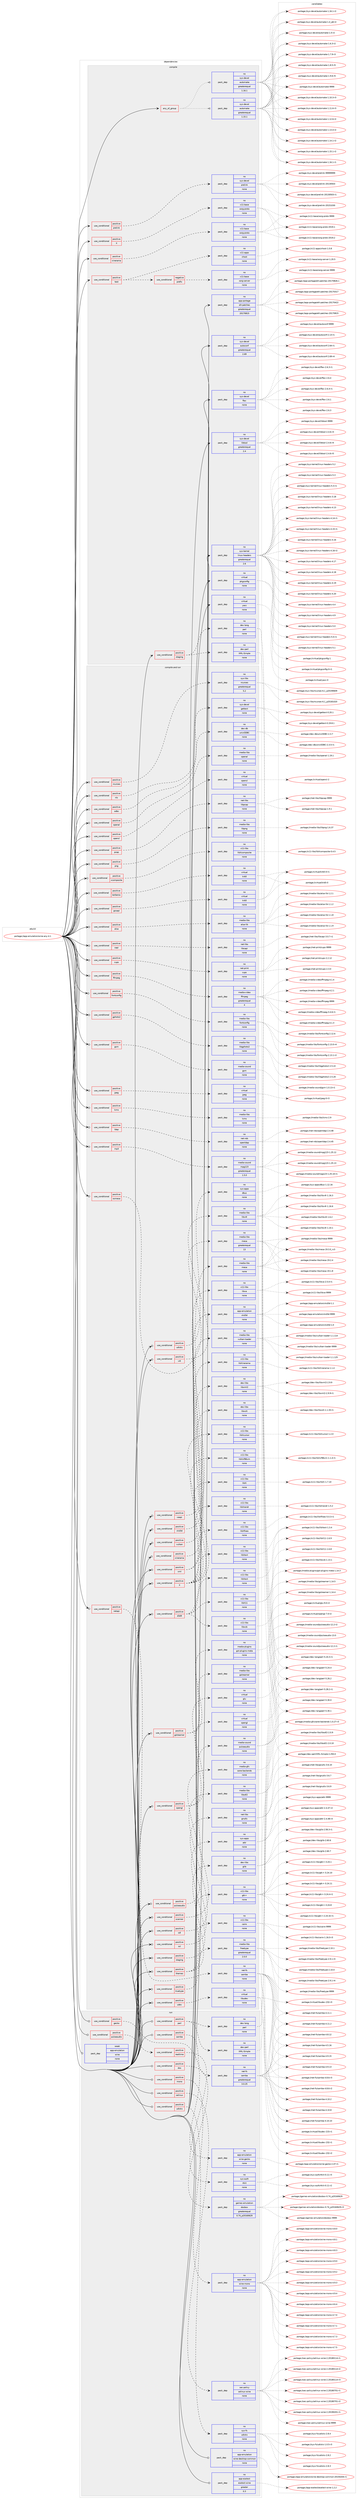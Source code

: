 digraph prolog {

# *************
# Graph options
# *************

newrank=true;
concentrate=true;
compound=true;
graph [rankdir=LR,fontname=Helvetica,fontsize=10,ranksep=1.5];#, ranksep=2.5, nodesep=0.2];
edge  [arrowhead=vee];
node  [fontname=Helvetica,fontsize=10];

# **********
# The ebuild
# **********

subgraph cluster_leftcol {
color=gray;
label=<<i>ebuild</i>>;
id [label="portage://app-emulation/wine-any-4.1", color=red, width=4, href="../app-emulation/wine-any-4.1.svg"];
}

# ****************
# The dependencies
# ****************

subgraph cluster_midcol {
color=gray;
label=<<i>dependencies</i>>;
subgraph cluster_compile {
fillcolor="#eeeeee";
style=filled;
label=<<i>compile</i>>;
subgraph any397 {
dependency25998 [label=<<TABLE BORDER="0" CELLBORDER="1" CELLSPACING="0" CELLPADDING="4"><TR><TD CELLPADDING="10">any_of_group</TD></TR></TABLE>>, shape=none, color=red];subgraph pack19259 {
dependency25999 [label=<<TABLE BORDER="0" CELLBORDER="1" CELLSPACING="0" CELLPADDING="4" WIDTH="220"><TR><TD ROWSPAN="6" CELLPADDING="30">pack_dep</TD></TR><TR><TD WIDTH="110">no</TD></TR><TR><TD>sys-devel</TD></TR><TR><TD>automake</TD></TR><TR><TD>greaterequal</TD></TR><TR><TD>1.16.1</TD></TR></TABLE>>, shape=none, color=blue];
}
dependency25998:e -> dependency25999:w [weight=20,style="dotted",arrowhead="oinv"];
subgraph pack19260 {
dependency26000 [label=<<TABLE BORDER="0" CELLBORDER="1" CELLSPACING="0" CELLPADDING="4" WIDTH="220"><TR><TD ROWSPAN="6" CELLPADDING="30">pack_dep</TD></TR><TR><TD WIDTH="110">no</TD></TR><TR><TD>sys-devel</TD></TR><TR><TD>automake</TD></TR><TR><TD>greaterequal</TD></TR><TR><TD>1.15.1</TD></TR></TABLE>>, shape=none, color=blue];
}
dependency25998:e -> dependency26000:w [weight=20,style="dotted",arrowhead="oinv"];
}
id:e -> dependency25998:w [weight=20,style="solid",arrowhead="vee"];
subgraph cond6330 {
dependency26001 [label=<<TABLE BORDER="0" CELLBORDER="1" CELLSPACING="0" CELLPADDING="4"><TR><TD ROWSPAN="3" CELLPADDING="10">use_conditional</TD></TR><TR><TD>positive</TD></TR><TR><TD>X</TD></TR></TABLE>>, shape=none, color=red];
subgraph pack19261 {
dependency26002 [label=<<TABLE BORDER="0" CELLBORDER="1" CELLSPACING="0" CELLPADDING="4" WIDTH="220"><TR><TD ROWSPAN="6" CELLPADDING="30">pack_dep</TD></TR><TR><TD WIDTH="110">no</TD></TR><TR><TD>x11-base</TD></TR><TR><TD>xorg-proto</TD></TR><TR><TD>none</TD></TR><TR><TD></TD></TR></TABLE>>, shape=none, color=blue];
}
dependency26001:e -> dependency26002:w [weight=20,style="dashed",arrowhead="vee"];
}
id:e -> dependency26001:w [weight=20,style="solid",arrowhead="vee"];
subgraph cond6331 {
dependency26003 [label=<<TABLE BORDER="0" CELLBORDER="1" CELLSPACING="0" CELLPADDING="4"><TR><TD ROWSPAN="3" CELLPADDING="10">use_conditional</TD></TR><TR><TD>positive</TD></TR><TR><TD>prelink</TD></TR></TABLE>>, shape=none, color=red];
subgraph pack19262 {
dependency26004 [label=<<TABLE BORDER="0" CELLBORDER="1" CELLSPACING="0" CELLPADDING="4" WIDTH="220"><TR><TD ROWSPAN="6" CELLPADDING="30">pack_dep</TD></TR><TR><TD WIDTH="110">no</TD></TR><TR><TD>sys-devel</TD></TR><TR><TD>prelink</TD></TR><TR><TD>none</TD></TR><TR><TD></TD></TR></TABLE>>, shape=none, color=blue];
}
dependency26003:e -> dependency26004:w [weight=20,style="dashed",arrowhead="vee"];
}
id:e -> dependency26003:w [weight=20,style="solid",arrowhead="vee"];
subgraph cond6332 {
dependency26005 [label=<<TABLE BORDER="0" CELLBORDER="1" CELLSPACING="0" CELLPADDING="4"><TR><TD ROWSPAN="3" CELLPADDING="10">use_conditional</TD></TR><TR><TD>positive</TD></TR><TR><TD>staging</TD></TR></TABLE>>, shape=none, color=red];
subgraph pack19263 {
dependency26006 [label=<<TABLE BORDER="0" CELLBORDER="1" CELLSPACING="0" CELLPADDING="4" WIDTH="220"><TR><TD ROWSPAN="6" CELLPADDING="30">pack_dep</TD></TR><TR><TD WIDTH="110">no</TD></TR><TR><TD>dev-lang</TD></TR><TR><TD>perl</TD></TR><TR><TD>none</TD></TR><TR><TD></TD></TR></TABLE>>, shape=none, color=blue];
}
dependency26005:e -> dependency26006:w [weight=20,style="dashed",arrowhead="vee"];
subgraph pack19264 {
dependency26007 [label=<<TABLE BORDER="0" CELLBORDER="1" CELLSPACING="0" CELLPADDING="4" WIDTH="220"><TR><TD ROWSPAN="6" CELLPADDING="30">pack_dep</TD></TR><TR><TD WIDTH="110">no</TD></TR><TR><TD>dev-perl</TD></TR><TR><TD>XML-Simple</TD></TR><TR><TD>none</TD></TR><TR><TD></TD></TR></TABLE>>, shape=none, color=blue];
}
dependency26005:e -> dependency26007:w [weight=20,style="dashed",arrowhead="vee"];
}
id:e -> dependency26005:w [weight=20,style="solid",arrowhead="vee"];
subgraph cond6333 {
dependency26008 [label=<<TABLE BORDER="0" CELLBORDER="1" CELLSPACING="0" CELLPADDING="4"><TR><TD ROWSPAN="3" CELLPADDING="10">use_conditional</TD></TR><TR><TD>positive</TD></TR><TR><TD>test</TD></TR></TABLE>>, shape=none, color=red];
subgraph cond6334 {
dependency26009 [label=<<TABLE BORDER="0" CELLBORDER="1" CELLSPACING="0" CELLPADDING="4"><TR><TD ROWSPAN="3" CELLPADDING="10">use_conditional</TD></TR><TR><TD>negative</TD></TR><TR><TD>prefix</TD></TR></TABLE>>, shape=none, color=red];
subgraph pack19265 {
dependency26010 [label=<<TABLE BORDER="0" CELLBORDER="1" CELLSPACING="0" CELLPADDING="4" WIDTH="220"><TR><TD ROWSPAN="6" CELLPADDING="30">pack_dep</TD></TR><TR><TD WIDTH="110">no</TD></TR><TR><TD>x11-base</TD></TR><TR><TD>xorg-server</TD></TR><TR><TD>none</TD></TR><TR><TD></TD></TR></TABLE>>, shape=none, color=blue];
}
dependency26009:e -> dependency26010:w [weight=20,style="dashed",arrowhead="vee"];
}
dependency26008:e -> dependency26009:w [weight=20,style="dashed",arrowhead="vee"];
subgraph pack19266 {
dependency26011 [label=<<TABLE BORDER="0" CELLBORDER="1" CELLSPACING="0" CELLPADDING="4" WIDTH="220"><TR><TD ROWSPAN="6" CELLPADDING="30">pack_dep</TD></TR><TR><TD WIDTH="110">no</TD></TR><TR><TD>x11-apps</TD></TR><TR><TD>xhost</TD></TR><TR><TD>none</TD></TR><TR><TD></TD></TR></TABLE>>, shape=none, color=blue];
}
dependency26008:e -> dependency26011:w [weight=20,style="dashed",arrowhead="vee"];
}
id:e -> dependency26008:w [weight=20,style="solid",arrowhead="vee"];
subgraph cond6335 {
dependency26012 [label=<<TABLE BORDER="0" CELLBORDER="1" CELLSPACING="0" CELLPADDING="4"><TR><TD ROWSPAN="3" CELLPADDING="10">use_conditional</TD></TR><TR><TD>positive</TD></TR><TR><TD>xinerama</TD></TR></TABLE>>, shape=none, color=red];
subgraph pack19267 {
dependency26013 [label=<<TABLE BORDER="0" CELLBORDER="1" CELLSPACING="0" CELLPADDING="4" WIDTH="220"><TR><TD ROWSPAN="6" CELLPADDING="30">pack_dep</TD></TR><TR><TD WIDTH="110">no</TD></TR><TR><TD>x11-base</TD></TR><TR><TD>xorg-proto</TD></TR><TR><TD>none</TD></TR><TR><TD></TD></TR></TABLE>>, shape=none, color=blue];
}
dependency26012:e -> dependency26013:w [weight=20,style="dashed",arrowhead="vee"];
}
id:e -> dependency26012:w [weight=20,style="solid",arrowhead="vee"];
subgraph pack19268 {
dependency26014 [label=<<TABLE BORDER="0" CELLBORDER="1" CELLSPACING="0" CELLPADDING="4" WIDTH="220"><TR><TD ROWSPAN="6" CELLPADDING="30">pack_dep</TD></TR><TR><TD WIDTH="110">no</TD></TR><TR><TD>app-portage</TD></TR><TR><TD>elt-patches</TD></TR><TR><TD>greaterequal</TD></TR><TR><TD>20170815</TD></TR></TABLE>>, shape=none, color=blue];
}
id:e -> dependency26014:w [weight=20,style="solid",arrowhead="vee"];
subgraph pack19269 {
dependency26015 [label=<<TABLE BORDER="0" CELLBORDER="1" CELLSPACING="0" CELLPADDING="4" WIDTH="220"><TR><TD ROWSPAN="6" CELLPADDING="30">pack_dep</TD></TR><TR><TD WIDTH="110">no</TD></TR><TR><TD>sys-devel</TD></TR><TR><TD>autoconf</TD></TR><TR><TD>greaterequal</TD></TR><TR><TD>2.69</TD></TR></TABLE>>, shape=none, color=blue];
}
id:e -> dependency26015:w [weight=20,style="solid",arrowhead="vee"];
subgraph pack19270 {
dependency26016 [label=<<TABLE BORDER="0" CELLBORDER="1" CELLSPACING="0" CELLPADDING="4" WIDTH="220"><TR><TD ROWSPAN="6" CELLPADDING="30">pack_dep</TD></TR><TR><TD WIDTH="110">no</TD></TR><TR><TD>sys-devel</TD></TR><TR><TD>flex</TD></TR><TR><TD>none</TD></TR><TR><TD></TD></TR></TABLE>>, shape=none, color=blue];
}
id:e -> dependency26016:w [weight=20,style="solid",arrowhead="vee"];
subgraph pack19271 {
dependency26017 [label=<<TABLE BORDER="0" CELLBORDER="1" CELLSPACING="0" CELLPADDING="4" WIDTH="220"><TR><TD ROWSPAN="6" CELLPADDING="30">pack_dep</TD></TR><TR><TD WIDTH="110">no</TD></TR><TR><TD>sys-devel</TD></TR><TR><TD>libtool</TD></TR><TR><TD>greaterequal</TD></TR><TR><TD>2.4</TD></TR></TABLE>>, shape=none, color=blue];
}
id:e -> dependency26017:w [weight=20,style="solid",arrowhead="vee"];
subgraph pack19272 {
dependency26018 [label=<<TABLE BORDER="0" CELLBORDER="1" CELLSPACING="0" CELLPADDING="4" WIDTH="220"><TR><TD ROWSPAN="6" CELLPADDING="30">pack_dep</TD></TR><TR><TD WIDTH="110">no</TD></TR><TR><TD>sys-kernel</TD></TR><TR><TD>linux-headers</TD></TR><TR><TD>greaterequal</TD></TR><TR><TD>2.6</TD></TR></TABLE>>, shape=none, color=blue];
}
id:e -> dependency26018:w [weight=20,style="solid",arrowhead="vee"];
subgraph pack19273 {
dependency26019 [label=<<TABLE BORDER="0" CELLBORDER="1" CELLSPACING="0" CELLPADDING="4" WIDTH="220"><TR><TD ROWSPAN="6" CELLPADDING="30">pack_dep</TD></TR><TR><TD WIDTH="110">no</TD></TR><TR><TD>virtual</TD></TR><TR><TD>pkgconfig</TD></TR><TR><TD>none</TD></TR><TR><TD></TD></TR></TABLE>>, shape=none, color=blue];
}
id:e -> dependency26019:w [weight=20,style="solid",arrowhead="vee"];
subgraph pack19274 {
dependency26020 [label=<<TABLE BORDER="0" CELLBORDER="1" CELLSPACING="0" CELLPADDING="4" WIDTH="220"><TR><TD ROWSPAN="6" CELLPADDING="30">pack_dep</TD></TR><TR><TD WIDTH="110">no</TD></TR><TR><TD>virtual</TD></TR><TR><TD>yacc</TD></TR><TR><TD>none</TD></TR><TR><TD></TD></TR></TABLE>>, shape=none, color=blue];
}
id:e -> dependency26020:w [weight=20,style="solid",arrowhead="vee"];
}
subgraph cluster_compileandrun {
fillcolor="#eeeeee";
style=filled;
label=<<i>compile and run</i>>;
subgraph cond6336 {
dependency26021 [label=<<TABLE BORDER="0" CELLBORDER="1" CELLSPACING="0" CELLPADDING="4"><TR><TD ROWSPAN="3" CELLPADDING="10">use_conditional</TD></TR><TR><TD>positive</TD></TR><TR><TD>X</TD></TR></TABLE>>, shape=none, color=red];
subgraph pack19275 {
dependency26022 [label=<<TABLE BORDER="0" CELLBORDER="1" CELLSPACING="0" CELLPADDING="4" WIDTH="220"><TR><TD ROWSPAN="6" CELLPADDING="30">pack_dep</TD></TR><TR><TD WIDTH="110">no</TD></TR><TR><TD>x11-libs</TD></TR><TR><TD>libXcursor</TD></TR><TR><TD>none</TD></TR><TR><TD></TD></TR></TABLE>>, shape=none, color=blue];
}
dependency26021:e -> dependency26022:w [weight=20,style="dashed",arrowhead="vee"];
subgraph pack19276 {
dependency26023 [label=<<TABLE BORDER="0" CELLBORDER="1" CELLSPACING="0" CELLPADDING="4" WIDTH="220"><TR><TD ROWSPAN="6" CELLPADDING="30">pack_dep</TD></TR><TR><TD WIDTH="110">no</TD></TR><TR><TD>x11-libs</TD></TR><TR><TD>libXext</TD></TR><TR><TD>none</TD></TR><TR><TD></TD></TR></TABLE>>, shape=none, color=blue];
}
dependency26021:e -> dependency26023:w [weight=20,style="dashed",arrowhead="vee"];
subgraph pack19277 {
dependency26024 [label=<<TABLE BORDER="0" CELLBORDER="1" CELLSPACING="0" CELLPADDING="4" WIDTH="220"><TR><TD ROWSPAN="6" CELLPADDING="30">pack_dep</TD></TR><TR><TD WIDTH="110">no</TD></TR><TR><TD>x11-libs</TD></TR><TR><TD>libXfixes</TD></TR><TR><TD>none</TD></TR><TR><TD></TD></TR></TABLE>>, shape=none, color=blue];
}
dependency26021:e -> dependency26024:w [weight=20,style="dashed",arrowhead="vee"];
subgraph pack19278 {
dependency26025 [label=<<TABLE BORDER="0" CELLBORDER="1" CELLSPACING="0" CELLPADDING="4" WIDTH="220"><TR><TD ROWSPAN="6" CELLPADDING="30">pack_dep</TD></TR><TR><TD WIDTH="110">no</TD></TR><TR><TD>x11-libs</TD></TR><TR><TD>libXrandr</TD></TR><TR><TD>none</TD></TR><TR><TD></TD></TR></TABLE>>, shape=none, color=blue];
}
dependency26021:e -> dependency26025:w [weight=20,style="dashed",arrowhead="vee"];
subgraph pack19279 {
dependency26026 [label=<<TABLE BORDER="0" CELLBORDER="1" CELLSPACING="0" CELLPADDING="4" WIDTH="220"><TR><TD ROWSPAN="6" CELLPADDING="30">pack_dep</TD></TR><TR><TD WIDTH="110">no</TD></TR><TR><TD>x11-libs</TD></TR><TR><TD>libXi</TD></TR><TR><TD>none</TD></TR><TR><TD></TD></TR></TABLE>>, shape=none, color=blue];
}
dependency26021:e -> dependency26026:w [weight=20,style="dashed",arrowhead="vee"];
subgraph pack19280 {
dependency26027 [label=<<TABLE BORDER="0" CELLBORDER="1" CELLSPACING="0" CELLPADDING="4" WIDTH="220"><TR><TD ROWSPAN="6" CELLPADDING="30">pack_dep</TD></TR><TR><TD WIDTH="110">no</TD></TR><TR><TD>x11-libs</TD></TR><TR><TD>libXxf86vm</TD></TR><TR><TD>none</TD></TR><TR><TD></TD></TR></TABLE>>, shape=none, color=blue];
}
dependency26021:e -> dependency26027:w [weight=20,style="dashed",arrowhead="vee"];
}
id:e -> dependency26021:w [weight=20,style="solid",arrowhead="odotvee"];
subgraph cond6337 {
dependency26028 [label=<<TABLE BORDER="0" CELLBORDER="1" CELLSPACING="0" CELLPADDING="4"><TR><TD ROWSPAN="3" CELLPADDING="10">use_conditional</TD></TR><TR><TD>positive</TD></TR><TR><TD>alsa</TD></TR></TABLE>>, shape=none, color=red];
subgraph pack19281 {
dependency26029 [label=<<TABLE BORDER="0" CELLBORDER="1" CELLSPACING="0" CELLPADDING="4" WIDTH="220"><TR><TD ROWSPAN="6" CELLPADDING="30">pack_dep</TD></TR><TR><TD WIDTH="110">no</TD></TR><TR><TD>media-libs</TD></TR><TR><TD>alsa-lib</TD></TR><TR><TD>none</TD></TR><TR><TD></TD></TR></TABLE>>, shape=none, color=blue];
}
dependency26028:e -> dependency26029:w [weight=20,style="dashed",arrowhead="vee"];
}
id:e -> dependency26028:w [weight=20,style="solid",arrowhead="odotvee"];
subgraph cond6338 {
dependency26030 [label=<<TABLE BORDER="0" CELLBORDER="1" CELLSPACING="0" CELLPADDING="4"><TR><TD ROWSPAN="3" CELLPADDING="10">use_conditional</TD></TR><TR><TD>positive</TD></TR><TR><TD>capi</TD></TR></TABLE>>, shape=none, color=red];
subgraph pack19282 {
dependency26031 [label=<<TABLE BORDER="0" CELLBORDER="1" CELLSPACING="0" CELLPADDING="4" WIDTH="220"><TR><TD ROWSPAN="6" CELLPADDING="30">pack_dep</TD></TR><TR><TD WIDTH="110">no</TD></TR><TR><TD>net-libs</TD></TR><TR><TD>libcapi</TD></TR><TR><TD>none</TD></TR><TR><TD></TD></TR></TABLE>>, shape=none, color=blue];
}
dependency26030:e -> dependency26031:w [weight=20,style="dashed",arrowhead="vee"];
}
id:e -> dependency26030:w [weight=20,style="solid",arrowhead="odotvee"];
subgraph cond6339 {
dependency26032 [label=<<TABLE BORDER="0" CELLBORDER="1" CELLSPACING="0" CELLPADDING="4"><TR><TD ROWSPAN="3" CELLPADDING="10">use_conditional</TD></TR><TR><TD>positive</TD></TR><TR><TD>cups</TD></TR></TABLE>>, shape=none, color=red];
subgraph pack19283 {
dependency26033 [label=<<TABLE BORDER="0" CELLBORDER="1" CELLSPACING="0" CELLPADDING="4" WIDTH="220"><TR><TD ROWSPAN="6" CELLPADDING="30">pack_dep</TD></TR><TR><TD WIDTH="110">no</TD></TR><TR><TD>net-print</TD></TR><TR><TD>cups</TD></TR><TR><TD>none</TD></TR><TR><TD></TD></TR></TABLE>>, shape=none, color=blue];
}
dependency26032:e -> dependency26033:w [weight=20,style="dashed",arrowhead="vee"];
}
id:e -> dependency26032:w [weight=20,style="solid",arrowhead="odotvee"];
subgraph cond6340 {
dependency26034 [label=<<TABLE BORDER="0" CELLBORDER="1" CELLSPACING="0" CELLPADDING="4"><TR><TD ROWSPAN="3" CELLPADDING="10">use_conditional</TD></TR><TR><TD>positive</TD></TR><TR><TD>d3d9</TD></TR></TABLE>>, shape=none, color=red];
subgraph pack19284 {
dependency26035 [label=<<TABLE BORDER="0" CELLBORDER="1" CELLSPACING="0" CELLPADDING="4" WIDTH="220"><TR><TD ROWSPAN="6" CELLPADDING="30">pack_dep</TD></TR><TR><TD WIDTH="110">no</TD></TR><TR><TD>media-libs</TD></TR><TR><TD>mesa</TD></TR><TR><TD>none</TD></TR><TR><TD></TD></TR></TABLE>>, shape=none, color=blue];
}
dependency26034:e -> dependency26035:w [weight=20,style="dashed",arrowhead="vee"];
subgraph pack19285 {
dependency26036 [label=<<TABLE BORDER="0" CELLBORDER="1" CELLSPACING="0" CELLPADDING="4" WIDTH="220"><TR><TD ROWSPAN="6" CELLPADDING="30">pack_dep</TD></TR><TR><TD WIDTH="110">no</TD></TR><TR><TD>x11-libs</TD></TR><TR><TD>libX11</TD></TR><TR><TD>none</TD></TR><TR><TD></TD></TR></TABLE>>, shape=none, color=blue];
}
dependency26034:e -> dependency26036:w [weight=20,style="dashed",arrowhead="vee"];
subgraph pack19286 {
dependency26037 [label=<<TABLE BORDER="0" CELLBORDER="1" CELLSPACING="0" CELLPADDING="4" WIDTH="220"><TR><TD ROWSPAN="6" CELLPADDING="30">pack_dep</TD></TR><TR><TD WIDTH="110">no</TD></TR><TR><TD>x11-libs</TD></TR><TR><TD>libXext</TD></TR><TR><TD>none</TD></TR><TR><TD></TD></TR></TABLE>>, shape=none, color=blue];
}
dependency26034:e -> dependency26037:w [weight=20,style="dashed",arrowhead="vee"];
subgraph pack19287 {
dependency26038 [label=<<TABLE BORDER="0" CELLBORDER="1" CELLSPACING="0" CELLPADDING="4" WIDTH="220"><TR><TD ROWSPAN="6" CELLPADDING="30">pack_dep</TD></TR><TR><TD WIDTH="110">no</TD></TR><TR><TD>x11-libs</TD></TR><TR><TD>libxcb</TD></TR><TR><TD>none</TD></TR><TR><TD></TD></TR></TABLE>>, shape=none, color=blue];
}
dependency26034:e -> dependency26038:w [weight=20,style="dashed",arrowhead="vee"];
}
id:e -> dependency26034:w [weight=20,style="solid",arrowhead="odotvee"];
subgraph cond6341 {
dependency26039 [label=<<TABLE BORDER="0" CELLBORDER="1" CELLSPACING="0" CELLPADDING="4"><TR><TD ROWSPAN="3" CELLPADDING="10">use_conditional</TD></TR><TR><TD>positive</TD></TR><TR><TD>ffmpeg</TD></TR></TABLE>>, shape=none, color=red];
subgraph pack19288 {
dependency26040 [label=<<TABLE BORDER="0" CELLBORDER="1" CELLSPACING="0" CELLPADDING="4" WIDTH="220"><TR><TD ROWSPAN="6" CELLPADDING="30">pack_dep</TD></TR><TR><TD WIDTH="110">no</TD></TR><TR><TD>media-video</TD></TR><TR><TD>ffmpeg</TD></TR><TR><TD>greaterequal</TD></TR><TR><TD>4</TD></TR></TABLE>>, shape=none, color=blue];
}
dependency26039:e -> dependency26040:w [weight=20,style="dashed",arrowhead="vee"];
}
id:e -> dependency26039:w [weight=20,style="solid",arrowhead="odotvee"];
subgraph cond6342 {
dependency26041 [label=<<TABLE BORDER="0" CELLBORDER="1" CELLSPACING="0" CELLPADDING="4"><TR><TD ROWSPAN="3" CELLPADDING="10">use_conditional</TD></TR><TR><TD>positive</TD></TR><TR><TD>fontconfig</TD></TR></TABLE>>, shape=none, color=red];
subgraph pack19289 {
dependency26042 [label=<<TABLE BORDER="0" CELLBORDER="1" CELLSPACING="0" CELLPADDING="4" WIDTH="220"><TR><TD ROWSPAN="6" CELLPADDING="30">pack_dep</TD></TR><TR><TD WIDTH="110">no</TD></TR><TR><TD>media-libs</TD></TR><TR><TD>fontconfig</TD></TR><TR><TD>none</TD></TR><TR><TD></TD></TR></TABLE>>, shape=none, color=blue];
}
dependency26041:e -> dependency26042:w [weight=20,style="dashed",arrowhead="vee"];
}
id:e -> dependency26041:w [weight=20,style="solid",arrowhead="odotvee"];
subgraph cond6343 {
dependency26043 [label=<<TABLE BORDER="0" CELLBORDER="1" CELLSPACING="0" CELLPADDING="4"><TR><TD ROWSPAN="3" CELLPADDING="10">use_conditional</TD></TR><TR><TD>positive</TD></TR><TR><TD>gphoto2</TD></TR></TABLE>>, shape=none, color=red];
subgraph pack19290 {
dependency26044 [label=<<TABLE BORDER="0" CELLBORDER="1" CELLSPACING="0" CELLPADDING="4" WIDTH="220"><TR><TD ROWSPAN="6" CELLPADDING="30">pack_dep</TD></TR><TR><TD WIDTH="110">no</TD></TR><TR><TD>media-libs</TD></TR><TR><TD>libgphoto2</TD></TR><TR><TD>none</TD></TR><TR><TD></TD></TR></TABLE>>, shape=none, color=blue];
}
dependency26043:e -> dependency26044:w [weight=20,style="dashed",arrowhead="vee"];
}
id:e -> dependency26043:w [weight=20,style="solid",arrowhead="odotvee"];
subgraph cond6344 {
dependency26045 [label=<<TABLE BORDER="0" CELLBORDER="1" CELLSPACING="0" CELLPADDING="4"><TR><TD ROWSPAN="3" CELLPADDING="10">use_conditional</TD></TR><TR><TD>positive</TD></TR><TR><TD>gsm</TD></TR></TABLE>>, shape=none, color=red];
subgraph pack19291 {
dependency26046 [label=<<TABLE BORDER="0" CELLBORDER="1" CELLSPACING="0" CELLPADDING="4" WIDTH="220"><TR><TD ROWSPAN="6" CELLPADDING="30">pack_dep</TD></TR><TR><TD WIDTH="110">no</TD></TR><TR><TD>media-sound</TD></TR><TR><TD>gsm</TD></TR><TR><TD>none</TD></TR><TR><TD></TD></TR></TABLE>>, shape=none, color=blue];
}
dependency26045:e -> dependency26046:w [weight=20,style="dashed",arrowhead="vee"];
}
id:e -> dependency26045:w [weight=20,style="solid",arrowhead="odotvee"];
subgraph cond6345 {
dependency26047 [label=<<TABLE BORDER="0" CELLBORDER="1" CELLSPACING="0" CELLPADDING="4"><TR><TD ROWSPAN="3" CELLPADDING="10">use_conditional</TD></TR><TR><TD>positive</TD></TR><TR><TD>gssapi</TD></TR></TABLE>>, shape=none, color=red];
subgraph pack19292 {
dependency26048 [label=<<TABLE BORDER="0" CELLBORDER="1" CELLSPACING="0" CELLPADDING="4" WIDTH="220"><TR><TD ROWSPAN="6" CELLPADDING="30">pack_dep</TD></TR><TR><TD WIDTH="110">no</TD></TR><TR><TD>virtual</TD></TR><TR><TD>krb5</TD></TR><TR><TD>none</TD></TR><TR><TD></TD></TR></TABLE>>, shape=none, color=blue];
}
dependency26047:e -> dependency26048:w [weight=20,style="dashed",arrowhead="vee"];
}
id:e -> dependency26047:w [weight=20,style="solid",arrowhead="odotvee"];
subgraph cond6346 {
dependency26049 [label=<<TABLE BORDER="0" CELLBORDER="1" CELLSPACING="0" CELLPADDING="4"><TR><TD ROWSPAN="3" CELLPADDING="10">use_conditional</TD></TR><TR><TD>positive</TD></TR><TR><TD>gstreamer</TD></TR></TABLE>>, shape=none, color=red];
subgraph pack19293 {
dependency26050 [label=<<TABLE BORDER="0" CELLBORDER="1" CELLSPACING="0" CELLPADDING="4" WIDTH="220"><TR><TD ROWSPAN="6" CELLPADDING="30">pack_dep</TD></TR><TR><TD WIDTH="110">no</TD></TR><TR><TD>media-libs</TD></TR><TR><TD>gstreamer</TD></TR><TR><TD>none</TD></TR><TR><TD></TD></TR></TABLE>>, shape=none, color=blue];
}
dependency26049:e -> dependency26050:w [weight=20,style="dashed",arrowhead="vee"];
subgraph pack19294 {
dependency26051 [label=<<TABLE BORDER="0" CELLBORDER="1" CELLSPACING="0" CELLPADDING="4" WIDTH="220"><TR><TD ROWSPAN="6" CELLPADDING="30">pack_dep</TD></TR><TR><TD WIDTH="110">no</TD></TR><TR><TD>media-plugins</TD></TR><TR><TD>gst-plugins-meta</TD></TR><TR><TD>none</TD></TR><TR><TD></TD></TR></TABLE>>, shape=none, color=blue];
}
dependency26049:e -> dependency26051:w [weight=20,style="dashed",arrowhead="vee"];
}
id:e -> dependency26049:w [weight=20,style="solid",arrowhead="odotvee"];
subgraph cond6347 {
dependency26052 [label=<<TABLE BORDER="0" CELLBORDER="1" CELLSPACING="0" CELLPADDING="4"><TR><TD ROWSPAN="3" CELLPADDING="10">use_conditional</TD></TR><TR><TD>positive</TD></TR><TR><TD>jpeg</TD></TR></TABLE>>, shape=none, color=red];
subgraph pack19295 {
dependency26053 [label=<<TABLE BORDER="0" CELLBORDER="1" CELLSPACING="0" CELLPADDING="4" WIDTH="220"><TR><TD ROWSPAN="6" CELLPADDING="30">pack_dep</TD></TR><TR><TD WIDTH="110">no</TD></TR><TR><TD>virtual</TD></TR><TR><TD>jpeg</TD></TR><TR><TD>none</TD></TR><TR><TD></TD></TR></TABLE>>, shape=none, color=blue];
}
dependency26052:e -> dependency26053:w [weight=20,style="dashed",arrowhead="vee"];
}
id:e -> dependency26052:w [weight=20,style="solid",arrowhead="odotvee"];
subgraph cond6348 {
dependency26054 [label=<<TABLE BORDER="0" CELLBORDER="1" CELLSPACING="0" CELLPADDING="4"><TR><TD ROWSPAN="3" CELLPADDING="10">use_conditional</TD></TR><TR><TD>positive</TD></TR><TR><TD>kerberos</TD></TR></TABLE>>, shape=none, color=red];
subgraph pack19296 {
dependency26055 [label=<<TABLE BORDER="0" CELLBORDER="1" CELLSPACING="0" CELLPADDING="4" WIDTH="220"><TR><TD ROWSPAN="6" CELLPADDING="30">pack_dep</TD></TR><TR><TD WIDTH="110">no</TD></TR><TR><TD>virtual</TD></TR><TR><TD>krb5</TD></TR><TR><TD>none</TD></TR><TR><TD></TD></TR></TABLE>>, shape=none, color=blue];
}
dependency26054:e -> dependency26055:w [weight=20,style="dashed",arrowhead="vee"];
}
id:e -> dependency26054:w [weight=20,style="solid",arrowhead="odotvee"];
subgraph cond6349 {
dependency26056 [label=<<TABLE BORDER="0" CELLBORDER="1" CELLSPACING="0" CELLPADDING="4"><TR><TD ROWSPAN="3" CELLPADDING="10">use_conditional</TD></TR><TR><TD>positive</TD></TR><TR><TD>lcms</TD></TR></TABLE>>, shape=none, color=red];
subgraph pack19297 {
dependency26057 [label=<<TABLE BORDER="0" CELLBORDER="1" CELLSPACING="0" CELLPADDING="4" WIDTH="220"><TR><TD ROWSPAN="6" CELLPADDING="30">pack_dep</TD></TR><TR><TD WIDTH="110">no</TD></TR><TR><TD>media-libs</TD></TR><TR><TD>lcms</TD></TR><TR><TD>none</TD></TR><TR><TD></TD></TR></TABLE>>, shape=none, color=blue];
}
dependency26056:e -> dependency26057:w [weight=20,style="dashed",arrowhead="vee"];
}
id:e -> dependency26056:w [weight=20,style="solid",arrowhead="odotvee"];
subgraph cond6350 {
dependency26058 [label=<<TABLE BORDER="0" CELLBORDER="1" CELLSPACING="0" CELLPADDING="4"><TR><TD ROWSPAN="3" CELLPADDING="10">use_conditional</TD></TR><TR><TD>positive</TD></TR><TR><TD>ldap</TD></TR></TABLE>>, shape=none, color=red];
subgraph pack19298 {
dependency26059 [label=<<TABLE BORDER="0" CELLBORDER="1" CELLSPACING="0" CELLPADDING="4" WIDTH="220"><TR><TD ROWSPAN="6" CELLPADDING="30">pack_dep</TD></TR><TR><TD WIDTH="110">no</TD></TR><TR><TD>net-nds</TD></TR><TR><TD>openldap</TD></TR><TR><TD>none</TD></TR><TR><TD></TD></TR></TABLE>>, shape=none, color=blue];
}
dependency26058:e -> dependency26059:w [weight=20,style="dashed",arrowhead="vee"];
}
id:e -> dependency26058:w [weight=20,style="solid",arrowhead="odotvee"];
subgraph cond6351 {
dependency26060 [label=<<TABLE BORDER="0" CELLBORDER="1" CELLSPACING="0" CELLPADDING="4"><TR><TD ROWSPAN="3" CELLPADDING="10">use_conditional</TD></TR><TR><TD>positive</TD></TR><TR><TD>mp3</TD></TR></TABLE>>, shape=none, color=red];
subgraph pack19299 {
dependency26061 [label=<<TABLE BORDER="0" CELLBORDER="1" CELLSPACING="0" CELLPADDING="4" WIDTH="220"><TR><TD ROWSPAN="6" CELLPADDING="30">pack_dep</TD></TR><TR><TD WIDTH="110">no</TD></TR><TR><TD>media-sound</TD></TR><TR><TD>mpg123</TD></TR><TR><TD>greaterequal</TD></TR><TR><TD>1.5.0</TD></TR></TABLE>>, shape=none, color=blue];
}
dependency26060:e -> dependency26061:w [weight=20,style="dashed",arrowhead="vee"];
}
id:e -> dependency26060:w [weight=20,style="solid",arrowhead="odotvee"];
subgraph cond6352 {
dependency26062 [label=<<TABLE BORDER="0" CELLBORDER="1" CELLSPACING="0" CELLPADDING="4"><TR><TD ROWSPAN="3" CELLPADDING="10">use_conditional</TD></TR><TR><TD>positive</TD></TR><TR><TD>ncurses</TD></TR></TABLE>>, shape=none, color=red];
subgraph pack19300 {
dependency26063 [label=<<TABLE BORDER="0" CELLBORDER="1" CELLSPACING="0" CELLPADDING="4" WIDTH="220"><TR><TD ROWSPAN="6" CELLPADDING="30">pack_dep</TD></TR><TR><TD WIDTH="110">no</TD></TR><TR><TD>sys-libs</TD></TR><TR><TD>ncurses</TD></TR><TR><TD>greaterequal</TD></TR><TR><TD>5.2</TD></TR></TABLE>>, shape=none, color=blue];
}
dependency26062:e -> dependency26063:w [weight=20,style="dashed",arrowhead="vee"];
}
id:e -> dependency26062:w [weight=20,style="solid",arrowhead="odotvee"];
subgraph cond6353 {
dependency26064 [label=<<TABLE BORDER="0" CELLBORDER="1" CELLSPACING="0" CELLPADDING="4"><TR><TD ROWSPAN="3" CELLPADDING="10">use_conditional</TD></TR><TR><TD>positive</TD></TR><TR><TD>netapi</TD></TR></TABLE>>, shape=none, color=red];
subgraph pack19301 {
dependency26065 [label=<<TABLE BORDER="0" CELLBORDER="1" CELLSPACING="0" CELLPADDING="4" WIDTH="220"><TR><TD ROWSPAN="6" CELLPADDING="30">pack_dep</TD></TR><TR><TD WIDTH="110">no</TD></TR><TR><TD>net-fs</TD></TR><TR><TD>samba</TD></TR><TR><TD>none</TD></TR><TR><TD></TD></TR></TABLE>>, shape=none, color=blue];
}
dependency26064:e -> dependency26065:w [weight=20,style="dashed",arrowhead="vee"];
}
id:e -> dependency26064:w [weight=20,style="solid",arrowhead="odotvee"];
subgraph cond6354 {
dependency26066 [label=<<TABLE BORDER="0" CELLBORDER="1" CELLSPACING="0" CELLPADDING="4"><TR><TD ROWSPAN="3" CELLPADDING="10">use_conditional</TD></TR><TR><TD>positive</TD></TR><TR><TD>nls</TD></TR></TABLE>>, shape=none, color=red];
subgraph pack19302 {
dependency26067 [label=<<TABLE BORDER="0" CELLBORDER="1" CELLSPACING="0" CELLPADDING="4" WIDTH="220"><TR><TD ROWSPAN="6" CELLPADDING="30">pack_dep</TD></TR><TR><TD WIDTH="110">no</TD></TR><TR><TD>sys-devel</TD></TR><TR><TD>gettext</TD></TR><TR><TD>none</TD></TR><TR><TD></TD></TR></TABLE>>, shape=none, color=blue];
}
dependency26066:e -> dependency26067:w [weight=20,style="dashed",arrowhead="vee"];
}
id:e -> dependency26066:w [weight=20,style="solid",arrowhead="odotvee"];
subgraph cond6355 {
dependency26068 [label=<<TABLE BORDER="0" CELLBORDER="1" CELLSPACING="0" CELLPADDING="4"><TR><TD ROWSPAN="3" CELLPADDING="10">use_conditional</TD></TR><TR><TD>positive</TD></TR><TR><TD>odbc</TD></TR></TABLE>>, shape=none, color=red];
subgraph pack19303 {
dependency26069 [label=<<TABLE BORDER="0" CELLBORDER="1" CELLSPACING="0" CELLPADDING="4" WIDTH="220"><TR><TD ROWSPAN="6" CELLPADDING="30">pack_dep</TD></TR><TR><TD WIDTH="110">no</TD></TR><TR><TD>dev-db</TD></TR><TR><TD>unixODBC</TD></TR><TR><TD>none</TD></TR><TR><TD></TD></TR></TABLE>>, shape=none, color=blue];
}
dependency26068:e -> dependency26069:w [weight=20,style="dashed",arrowhead="vee"];
}
id:e -> dependency26068:w [weight=20,style="solid",arrowhead="odotvee"];
subgraph cond6356 {
dependency26070 [label=<<TABLE BORDER="0" CELLBORDER="1" CELLSPACING="0" CELLPADDING="4"><TR><TD ROWSPAN="3" CELLPADDING="10">use_conditional</TD></TR><TR><TD>positive</TD></TR><TR><TD>openal</TD></TR></TABLE>>, shape=none, color=red];
subgraph pack19304 {
dependency26071 [label=<<TABLE BORDER="0" CELLBORDER="1" CELLSPACING="0" CELLPADDING="4" WIDTH="220"><TR><TD ROWSPAN="6" CELLPADDING="30">pack_dep</TD></TR><TR><TD WIDTH="110">no</TD></TR><TR><TD>media-libs</TD></TR><TR><TD>openal</TD></TR><TR><TD>none</TD></TR><TR><TD></TD></TR></TABLE>>, shape=none, color=blue];
}
dependency26070:e -> dependency26071:w [weight=20,style="dashed",arrowhead="vee"];
}
id:e -> dependency26070:w [weight=20,style="solid",arrowhead="odotvee"];
subgraph cond6357 {
dependency26072 [label=<<TABLE BORDER="0" CELLBORDER="1" CELLSPACING="0" CELLPADDING="4"><TR><TD ROWSPAN="3" CELLPADDING="10">use_conditional</TD></TR><TR><TD>positive</TD></TR><TR><TD>opencl</TD></TR></TABLE>>, shape=none, color=red];
subgraph pack19305 {
dependency26073 [label=<<TABLE BORDER="0" CELLBORDER="1" CELLSPACING="0" CELLPADDING="4" WIDTH="220"><TR><TD ROWSPAN="6" CELLPADDING="30">pack_dep</TD></TR><TR><TD WIDTH="110">no</TD></TR><TR><TD>virtual</TD></TR><TR><TD>opencl</TD></TR><TR><TD>none</TD></TR><TR><TD></TD></TR></TABLE>>, shape=none, color=blue];
}
dependency26072:e -> dependency26073:w [weight=20,style="dashed",arrowhead="vee"];
}
id:e -> dependency26072:w [weight=20,style="solid",arrowhead="odotvee"];
subgraph cond6358 {
dependency26074 [label=<<TABLE BORDER="0" CELLBORDER="1" CELLSPACING="0" CELLPADDING="4"><TR><TD ROWSPAN="3" CELLPADDING="10">use_conditional</TD></TR><TR><TD>positive</TD></TR><TR><TD>opengl</TD></TR></TABLE>>, shape=none, color=red];
subgraph pack19306 {
dependency26075 [label=<<TABLE BORDER="0" CELLBORDER="1" CELLSPACING="0" CELLPADDING="4" WIDTH="220"><TR><TD ROWSPAN="6" CELLPADDING="30">pack_dep</TD></TR><TR><TD WIDTH="110">no</TD></TR><TR><TD>virtual</TD></TR><TR><TD>glu</TD></TR><TR><TD>none</TD></TR><TR><TD></TD></TR></TABLE>>, shape=none, color=blue];
}
dependency26074:e -> dependency26075:w [weight=20,style="dashed",arrowhead="vee"];
subgraph pack19307 {
dependency26076 [label=<<TABLE BORDER="0" CELLBORDER="1" CELLSPACING="0" CELLPADDING="4" WIDTH="220"><TR><TD ROWSPAN="6" CELLPADDING="30">pack_dep</TD></TR><TR><TD WIDTH="110">no</TD></TR><TR><TD>virtual</TD></TR><TR><TD>opengl</TD></TR><TR><TD>none</TD></TR><TR><TD></TD></TR></TABLE>>, shape=none, color=blue];
}
dependency26074:e -> dependency26076:w [weight=20,style="dashed",arrowhead="vee"];
}
id:e -> dependency26074:w [weight=20,style="solid",arrowhead="odotvee"];
subgraph cond6359 {
dependency26077 [label=<<TABLE BORDER="0" CELLBORDER="1" CELLSPACING="0" CELLPADDING="4"><TR><TD ROWSPAN="3" CELLPADDING="10">use_conditional</TD></TR><TR><TD>positive</TD></TR><TR><TD>osmesa</TD></TR></TABLE>>, shape=none, color=red];
subgraph pack19308 {
dependency26078 [label=<<TABLE BORDER="0" CELLBORDER="1" CELLSPACING="0" CELLPADDING="4" WIDTH="220"><TR><TD ROWSPAN="6" CELLPADDING="30">pack_dep</TD></TR><TR><TD WIDTH="110">no</TD></TR><TR><TD>media-libs</TD></TR><TR><TD>mesa</TD></TR><TR><TD>greaterequal</TD></TR><TR><TD>13</TD></TR></TABLE>>, shape=none, color=blue];
}
dependency26077:e -> dependency26078:w [weight=20,style="dashed",arrowhead="vee"];
}
id:e -> dependency26077:w [weight=20,style="solid",arrowhead="odotvee"];
subgraph cond6360 {
dependency26079 [label=<<TABLE BORDER="0" CELLBORDER="1" CELLSPACING="0" CELLPADDING="4"><TR><TD ROWSPAN="3" CELLPADDING="10">use_conditional</TD></TR><TR><TD>positive</TD></TR><TR><TD>pcap</TD></TR></TABLE>>, shape=none, color=red];
subgraph pack19309 {
dependency26080 [label=<<TABLE BORDER="0" CELLBORDER="1" CELLSPACING="0" CELLPADDING="4" WIDTH="220"><TR><TD ROWSPAN="6" CELLPADDING="30">pack_dep</TD></TR><TR><TD WIDTH="110">no</TD></TR><TR><TD>net-libs</TD></TR><TR><TD>libpcap</TD></TR><TR><TD>none</TD></TR><TR><TD></TD></TR></TABLE>>, shape=none, color=blue];
}
dependency26079:e -> dependency26080:w [weight=20,style="dashed",arrowhead="vee"];
}
id:e -> dependency26079:w [weight=20,style="solid",arrowhead="odotvee"];
subgraph cond6361 {
dependency26081 [label=<<TABLE BORDER="0" CELLBORDER="1" CELLSPACING="0" CELLPADDING="4"><TR><TD ROWSPAN="3" CELLPADDING="10">use_conditional</TD></TR><TR><TD>positive</TD></TR><TR><TD>png</TD></TR></TABLE>>, shape=none, color=red];
subgraph pack19310 {
dependency26082 [label=<<TABLE BORDER="0" CELLBORDER="1" CELLSPACING="0" CELLPADDING="4" WIDTH="220"><TR><TD ROWSPAN="6" CELLPADDING="30">pack_dep</TD></TR><TR><TD WIDTH="110">no</TD></TR><TR><TD>media-libs</TD></TR><TR><TD>libpng</TD></TR><TR><TD>none</TD></TR><TR><TD></TD></TR></TABLE>>, shape=none, color=blue];
}
dependency26081:e -> dependency26082:w [weight=20,style="dashed",arrowhead="vee"];
}
id:e -> dependency26081:w [weight=20,style="solid",arrowhead="odotvee"];
subgraph cond6362 {
dependency26083 [label=<<TABLE BORDER="0" CELLBORDER="1" CELLSPACING="0" CELLPADDING="4"><TR><TD ROWSPAN="3" CELLPADDING="10">use_conditional</TD></TR><TR><TD>positive</TD></TR><TR><TD>pulseaudio</TD></TR></TABLE>>, shape=none, color=red];
subgraph pack19311 {
dependency26084 [label=<<TABLE BORDER="0" CELLBORDER="1" CELLSPACING="0" CELLPADDING="4" WIDTH="220"><TR><TD ROWSPAN="6" CELLPADDING="30">pack_dep</TD></TR><TR><TD WIDTH="110">no</TD></TR><TR><TD>media-sound</TD></TR><TR><TD>pulseaudio</TD></TR><TR><TD>none</TD></TR><TR><TD></TD></TR></TABLE>>, shape=none, color=blue];
}
dependency26083:e -> dependency26084:w [weight=20,style="dashed",arrowhead="vee"];
}
id:e -> dependency26083:w [weight=20,style="solid",arrowhead="odotvee"];
subgraph cond6363 {
dependency26085 [label=<<TABLE BORDER="0" CELLBORDER="1" CELLSPACING="0" CELLPADDING="4"><TR><TD ROWSPAN="3" CELLPADDING="10">use_conditional</TD></TR><TR><TD>positive</TD></TR><TR><TD>scanner</TD></TR></TABLE>>, shape=none, color=red];
subgraph pack19312 {
dependency26086 [label=<<TABLE BORDER="0" CELLBORDER="1" CELLSPACING="0" CELLPADDING="4" WIDTH="220"><TR><TD ROWSPAN="6" CELLPADDING="30">pack_dep</TD></TR><TR><TD WIDTH="110">no</TD></TR><TR><TD>media-gfx</TD></TR><TR><TD>sane-backends</TD></TR><TR><TD>none</TD></TR><TR><TD></TD></TR></TABLE>>, shape=none, color=blue];
}
dependency26085:e -> dependency26086:w [weight=20,style="dashed",arrowhead="vee"];
}
id:e -> dependency26085:w [weight=20,style="solid",arrowhead="odotvee"];
subgraph cond6364 {
dependency26087 [label=<<TABLE BORDER="0" CELLBORDER="1" CELLSPACING="0" CELLPADDING="4"><TR><TD ROWSPAN="3" CELLPADDING="10">use_conditional</TD></TR><TR><TD>positive</TD></TR><TR><TD>sdl</TD></TR></TABLE>>, shape=none, color=red];
subgraph pack19313 {
dependency26088 [label=<<TABLE BORDER="0" CELLBORDER="1" CELLSPACING="0" CELLPADDING="4" WIDTH="220"><TR><TD ROWSPAN="6" CELLPADDING="30">pack_dep</TD></TR><TR><TD WIDTH="110">no</TD></TR><TR><TD>media-libs</TD></TR><TR><TD>libsdl2</TD></TR><TR><TD>none</TD></TR><TR><TD></TD></TR></TABLE>>, shape=none, color=blue];
}
dependency26087:e -> dependency26088:w [weight=20,style="dashed",arrowhead="vee"];
}
id:e -> dependency26087:w [weight=20,style="solid",arrowhead="odotvee"];
subgraph cond6365 {
dependency26089 [label=<<TABLE BORDER="0" CELLBORDER="1" CELLSPACING="0" CELLPADDING="4"><TR><TD ROWSPAN="3" CELLPADDING="10">use_conditional</TD></TR><TR><TD>positive</TD></TR><TR><TD>ssl</TD></TR></TABLE>>, shape=none, color=red];
subgraph pack19314 {
dependency26090 [label=<<TABLE BORDER="0" CELLBORDER="1" CELLSPACING="0" CELLPADDING="4" WIDTH="220"><TR><TD ROWSPAN="6" CELLPADDING="30">pack_dep</TD></TR><TR><TD WIDTH="110">no</TD></TR><TR><TD>net-libs</TD></TR><TR><TD>gnutls</TD></TR><TR><TD>none</TD></TR><TR><TD></TD></TR></TABLE>>, shape=none, color=blue];
}
dependency26089:e -> dependency26090:w [weight=20,style="dashed",arrowhead="vee"];
}
id:e -> dependency26089:w [weight=20,style="solid",arrowhead="odotvee"];
subgraph cond6366 {
dependency26091 [label=<<TABLE BORDER="0" CELLBORDER="1" CELLSPACING="0" CELLPADDING="4"><TR><TD ROWSPAN="3" CELLPADDING="10">use_conditional</TD></TR><TR><TD>positive</TD></TR><TR><TD>staging</TD></TR></TABLE>>, shape=none, color=red];
subgraph pack19315 {
dependency26092 [label=<<TABLE BORDER="0" CELLBORDER="1" CELLSPACING="0" CELLPADDING="4" WIDTH="220"><TR><TD ROWSPAN="6" CELLPADDING="30">pack_dep</TD></TR><TR><TD WIDTH="110">no</TD></TR><TR><TD>sys-apps</TD></TR><TR><TD>attr</TD></TR><TR><TD>none</TD></TR><TR><TD></TD></TR></TABLE>>, shape=none, color=blue];
}
dependency26091:e -> dependency26092:w [weight=20,style="dashed",arrowhead="vee"];
}
id:e -> dependency26091:w [weight=20,style="solid",arrowhead="odotvee"];
subgraph cond6367 {
dependency26093 [label=<<TABLE BORDER="0" CELLBORDER="1" CELLSPACING="0" CELLPADDING="4"><TR><TD ROWSPAN="3" CELLPADDING="10">use_conditional</TD></TR><TR><TD>positive</TD></TR><TR><TD>themes</TD></TR></TABLE>>, shape=none, color=red];
subgraph pack19316 {
dependency26094 [label=<<TABLE BORDER="0" CELLBORDER="1" CELLSPACING="0" CELLPADDING="4" WIDTH="220"><TR><TD ROWSPAN="6" CELLPADDING="30">pack_dep</TD></TR><TR><TD WIDTH="110">no</TD></TR><TR><TD>dev-libs</TD></TR><TR><TD>glib</TD></TR><TR><TD>none</TD></TR><TR><TD></TD></TR></TABLE>>, shape=none, color=blue];
}
dependency26093:e -> dependency26094:w [weight=20,style="dashed",arrowhead="vee"];
subgraph pack19317 {
dependency26095 [label=<<TABLE BORDER="0" CELLBORDER="1" CELLSPACING="0" CELLPADDING="4" WIDTH="220"><TR><TD ROWSPAN="6" CELLPADDING="30">pack_dep</TD></TR><TR><TD WIDTH="110">no</TD></TR><TR><TD>x11-libs</TD></TR><TR><TD>cairo</TD></TR><TR><TD>none</TD></TR><TR><TD></TD></TR></TABLE>>, shape=none, color=blue];
}
dependency26093:e -> dependency26095:w [weight=20,style="dashed",arrowhead="vee"];
subgraph pack19318 {
dependency26096 [label=<<TABLE BORDER="0" CELLBORDER="1" CELLSPACING="0" CELLPADDING="4" WIDTH="220"><TR><TD ROWSPAN="6" CELLPADDING="30">pack_dep</TD></TR><TR><TD WIDTH="110">no</TD></TR><TR><TD>x11-libs</TD></TR><TR><TD>gtk+</TD></TR><TR><TD>none</TD></TR><TR><TD></TD></TR></TABLE>>, shape=none, color=blue];
}
dependency26093:e -> dependency26096:w [weight=20,style="dashed",arrowhead="vee"];
}
id:e -> dependency26093:w [weight=20,style="solid",arrowhead="odotvee"];
subgraph cond6368 {
dependency26097 [label=<<TABLE BORDER="0" CELLBORDER="1" CELLSPACING="0" CELLPADDING="4"><TR><TD ROWSPAN="3" CELLPADDING="10">use_conditional</TD></TR><TR><TD>positive</TD></TR><TR><TD>truetype</TD></TR></TABLE>>, shape=none, color=red];
subgraph pack19319 {
dependency26098 [label=<<TABLE BORDER="0" CELLBORDER="1" CELLSPACING="0" CELLPADDING="4" WIDTH="220"><TR><TD ROWSPAN="6" CELLPADDING="30">pack_dep</TD></TR><TR><TD WIDTH="110">no</TD></TR><TR><TD>media-libs</TD></TR><TR><TD>freetype</TD></TR><TR><TD>greaterequal</TD></TR><TR><TD>2.0.0</TD></TR></TABLE>>, shape=none, color=blue];
}
dependency26097:e -> dependency26098:w [weight=20,style="dashed",arrowhead="vee"];
}
id:e -> dependency26097:w [weight=20,style="solid",arrowhead="odotvee"];
subgraph cond6369 {
dependency26099 [label=<<TABLE BORDER="0" CELLBORDER="1" CELLSPACING="0" CELLPADDING="4"><TR><TD ROWSPAN="3" CELLPADDING="10">use_conditional</TD></TR><TR><TD>positive</TD></TR><TR><TD>udev</TD></TR></TABLE>>, shape=none, color=red];
subgraph pack19320 {
dependency26100 [label=<<TABLE BORDER="0" CELLBORDER="1" CELLSPACING="0" CELLPADDING="4" WIDTH="220"><TR><TD ROWSPAN="6" CELLPADDING="30">pack_dep</TD></TR><TR><TD WIDTH="110">no</TD></TR><TR><TD>virtual</TD></TR><TR><TD>libudev</TD></TR><TR><TD>none</TD></TR><TR><TD></TD></TR></TABLE>>, shape=none, color=blue];
}
dependency26099:e -> dependency26100:w [weight=20,style="dashed",arrowhead="vee"];
}
id:e -> dependency26099:w [weight=20,style="solid",arrowhead="odotvee"];
subgraph cond6370 {
dependency26101 [label=<<TABLE BORDER="0" CELLBORDER="1" CELLSPACING="0" CELLPADDING="4"><TR><TD ROWSPAN="3" CELLPADDING="10">use_conditional</TD></TR><TR><TD>positive</TD></TR><TR><TD>udisks</TD></TR></TABLE>>, shape=none, color=red];
subgraph pack19321 {
dependency26102 [label=<<TABLE BORDER="0" CELLBORDER="1" CELLSPACING="0" CELLPADDING="4" WIDTH="220"><TR><TD ROWSPAN="6" CELLPADDING="30">pack_dep</TD></TR><TR><TD WIDTH="110">no</TD></TR><TR><TD>sys-apps</TD></TR><TR><TD>dbus</TD></TR><TR><TD>none</TD></TR><TR><TD></TD></TR></TABLE>>, shape=none, color=blue];
}
dependency26101:e -> dependency26102:w [weight=20,style="dashed",arrowhead="vee"];
}
id:e -> dependency26101:w [weight=20,style="solid",arrowhead="odotvee"];
subgraph cond6371 {
dependency26103 [label=<<TABLE BORDER="0" CELLBORDER="1" CELLSPACING="0" CELLPADDING="4"><TR><TD ROWSPAN="3" CELLPADDING="10">use_conditional</TD></TR><TR><TD>positive</TD></TR><TR><TD>v4l</TD></TR></TABLE>>, shape=none, color=red];
subgraph pack19322 {
dependency26104 [label=<<TABLE BORDER="0" CELLBORDER="1" CELLSPACING="0" CELLPADDING="4" WIDTH="220"><TR><TD ROWSPAN="6" CELLPADDING="30">pack_dep</TD></TR><TR><TD WIDTH="110">no</TD></TR><TR><TD>media-libs</TD></TR><TR><TD>libv4l</TD></TR><TR><TD>none</TD></TR><TR><TD></TD></TR></TABLE>>, shape=none, color=blue];
}
dependency26103:e -> dependency26104:w [weight=20,style="dashed",arrowhead="vee"];
}
id:e -> dependency26103:w [weight=20,style="solid",arrowhead="odotvee"];
subgraph cond6372 {
dependency26105 [label=<<TABLE BORDER="0" CELLBORDER="1" CELLSPACING="0" CELLPADDING="4"><TR><TD ROWSPAN="3" CELLPADDING="10">use_conditional</TD></TR><TR><TD>positive</TD></TR><TR><TD>vaapi</TD></TR></TABLE>>, shape=none, color=red];
subgraph pack19323 {
dependency26106 [label=<<TABLE BORDER="0" CELLBORDER="1" CELLSPACING="0" CELLPADDING="4" WIDTH="220"><TR><TD ROWSPAN="6" CELLPADDING="30">pack_dep</TD></TR><TR><TD WIDTH="110">no</TD></TR><TR><TD>x11-libs</TD></TR><TR><TD>libva</TD></TR><TR><TD>none</TD></TR><TR><TD></TD></TR></TABLE>>, shape=none, color=blue];
}
dependency26105:e -> dependency26106:w [weight=20,style="dashed",arrowhead="vee"];
}
id:e -> dependency26105:w [weight=20,style="solid",arrowhead="odotvee"];
subgraph cond6373 {
dependency26107 [label=<<TABLE BORDER="0" CELLBORDER="1" CELLSPACING="0" CELLPADDING="4"><TR><TD ROWSPAN="3" CELLPADDING="10">use_conditional</TD></TR><TR><TD>positive</TD></TR><TR><TD>vkd3d</TD></TR></TABLE>>, shape=none, color=red];
subgraph pack19324 {
dependency26108 [label=<<TABLE BORDER="0" CELLBORDER="1" CELLSPACING="0" CELLPADDING="4" WIDTH="220"><TR><TD ROWSPAN="6" CELLPADDING="30">pack_dep</TD></TR><TR><TD WIDTH="110">no</TD></TR><TR><TD>app-emulation</TD></TR><TR><TD>vkd3d</TD></TR><TR><TD>none</TD></TR><TR><TD></TD></TR></TABLE>>, shape=none, color=blue];
}
dependency26107:e -> dependency26108:w [weight=20,style="dashed",arrowhead="vee"];
}
id:e -> dependency26107:w [weight=20,style="solid",arrowhead="odotvee"];
subgraph cond6374 {
dependency26109 [label=<<TABLE BORDER="0" CELLBORDER="1" CELLSPACING="0" CELLPADDING="4"><TR><TD ROWSPAN="3" CELLPADDING="10">use_conditional</TD></TR><TR><TD>positive</TD></TR><TR><TD>vulkan</TD></TR></TABLE>>, shape=none, color=red];
subgraph pack19325 {
dependency26110 [label=<<TABLE BORDER="0" CELLBORDER="1" CELLSPACING="0" CELLPADDING="4" WIDTH="220"><TR><TD ROWSPAN="6" CELLPADDING="30">pack_dep</TD></TR><TR><TD WIDTH="110">no</TD></TR><TR><TD>media-libs</TD></TR><TR><TD>vulkan-loader</TD></TR><TR><TD>none</TD></TR><TR><TD></TD></TR></TABLE>>, shape=none, color=blue];
}
dependency26109:e -> dependency26110:w [weight=20,style="dashed",arrowhead="vee"];
}
id:e -> dependency26109:w [weight=20,style="solid",arrowhead="odotvee"];
subgraph cond6375 {
dependency26111 [label=<<TABLE BORDER="0" CELLBORDER="1" CELLSPACING="0" CELLPADDING="4"><TR><TD ROWSPAN="3" CELLPADDING="10">use_conditional</TD></TR><TR><TD>positive</TD></TR><TR><TD>xcomposite</TD></TR></TABLE>>, shape=none, color=red];
subgraph pack19326 {
dependency26112 [label=<<TABLE BORDER="0" CELLBORDER="1" CELLSPACING="0" CELLPADDING="4" WIDTH="220"><TR><TD ROWSPAN="6" CELLPADDING="30">pack_dep</TD></TR><TR><TD WIDTH="110">no</TD></TR><TR><TD>x11-libs</TD></TR><TR><TD>libXcomposite</TD></TR><TR><TD>none</TD></TR><TR><TD></TD></TR></TABLE>>, shape=none, color=blue];
}
dependency26111:e -> dependency26112:w [weight=20,style="dashed",arrowhead="vee"];
}
id:e -> dependency26111:w [weight=20,style="solid",arrowhead="odotvee"];
subgraph cond6376 {
dependency26113 [label=<<TABLE BORDER="0" CELLBORDER="1" CELLSPACING="0" CELLPADDING="4"><TR><TD ROWSPAN="3" CELLPADDING="10">use_conditional</TD></TR><TR><TD>positive</TD></TR><TR><TD>xinerama</TD></TR></TABLE>>, shape=none, color=red];
subgraph pack19327 {
dependency26114 [label=<<TABLE BORDER="0" CELLBORDER="1" CELLSPACING="0" CELLPADDING="4" WIDTH="220"><TR><TD ROWSPAN="6" CELLPADDING="30">pack_dep</TD></TR><TR><TD WIDTH="110">no</TD></TR><TR><TD>x11-libs</TD></TR><TR><TD>libXinerama</TD></TR><TR><TD>none</TD></TR><TR><TD></TD></TR></TABLE>>, shape=none, color=blue];
}
dependency26113:e -> dependency26114:w [weight=20,style="dashed",arrowhead="vee"];
}
id:e -> dependency26113:w [weight=20,style="solid",arrowhead="odotvee"];
subgraph cond6377 {
dependency26115 [label=<<TABLE BORDER="0" CELLBORDER="1" CELLSPACING="0" CELLPADDING="4"><TR><TD ROWSPAN="3" CELLPADDING="10">use_conditional</TD></TR><TR><TD>positive</TD></TR><TR><TD>xml</TD></TR></TABLE>>, shape=none, color=red];
subgraph pack19328 {
dependency26116 [label=<<TABLE BORDER="0" CELLBORDER="1" CELLSPACING="0" CELLPADDING="4" WIDTH="220"><TR><TD ROWSPAN="6" CELLPADDING="30">pack_dep</TD></TR><TR><TD WIDTH="110">no</TD></TR><TR><TD>dev-libs</TD></TR><TR><TD>libxml2</TD></TR><TR><TD>none</TD></TR><TR><TD></TD></TR></TABLE>>, shape=none, color=blue];
}
dependency26115:e -> dependency26116:w [weight=20,style="dashed",arrowhead="vee"];
subgraph pack19329 {
dependency26117 [label=<<TABLE BORDER="0" CELLBORDER="1" CELLSPACING="0" CELLPADDING="4" WIDTH="220"><TR><TD ROWSPAN="6" CELLPADDING="30">pack_dep</TD></TR><TR><TD WIDTH="110">no</TD></TR><TR><TD>dev-libs</TD></TR><TR><TD>libxslt</TD></TR><TR><TD>none</TD></TR><TR><TD></TD></TR></TABLE>>, shape=none, color=blue];
}
dependency26115:e -> dependency26117:w [weight=20,style="dashed",arrowhead="vee"];
}
id:e -> dependency26115:w [weight=20,style="solid",arrowhead="odotvee"];
}
subgraph cluster_run {
fillcolor="#eeeeee";
style=filled;
label=<<i>run</i>>;
subgraph cond6378 {
dependency26118 [label=<<TABLE BORDER="0" CELLBORDER="1" CELLSPACING="0" CELLPADDING="4"><TR><TD ROWSPAN="3" CELLPADDING="10">use_conditional</TD></TR><TR><TD>positive</TD></TR><TR><TD>dos</TD></TR></TABLE>>, shape=none, color=red];
subgraph pack19330 {
dependency26119 [label=<<TABLE BORDER="0" CELLBORDER="1" CELLSPACING="0" CELLPADDING="4" WIDTH="220"><TR><TD ROWSPAN="6" CELLPADDING="30">pack_dep</TD></TR><TR><TD WIDTH="110">no</TD></TR><TR><TD>games-emulation</TD></TR><TR><TD>dosbox</TD></TR><TR><TD>greaterequal</TD></TR><TR><TD>0.74_p20160629</TD></TR></TABLE>>, shape=none, color=blue];
}
dependency26118:e -> dependency26119:w [weight=20,style="dashed",arrowhead="vee"];
}
id:e -> dependency26118:w [weight=20,style="solid",arrowhead="odot"];
subgraph cond6379 {
dependency26120 [label=<<TABLE BORDER="0" CELLBORDER="1" CELLSPACING="0" CELLPADDING="4"><TR><TD ROWSPAN="3" CELLPADDING="10">use_conditional</TD></TR><TR><TD>positive</TD></TR><TR><TD>gecko</TD></TR></TABLE>>, shape=none, color=red];
subgraph pack19331 {
dependency26121 [label=<<TABLE BORDER="0" CELLBORDER="1" CELLSPACING="0" CELLPADDING="4" WIDTH="220"><TR><TD ROWSPAN="6" CELLPADDING="30">pack_dep</TD></TR><TR><TD WIDTH="110">no</TD></TR><TR><TD>app-emulation</TD></TR><TR><TD>wine-gecko</TD></TR><TR><TD>none</TD></TR><TR><TD></TD></TR></TABLE>>, shape=none, color=blue];
}
dependency26120:e -> dependency26121:w [weight=20,style="dashed",arrowhead="vee"];
}
id:e -> dependency26120:w [weight=20,style="solid",arrowhead="odot"];
subgraph cond6380 {
dependency26122 [label=<<TABLE BORDER="0" CELLBORDER="1" CELLSPACING="0" CELLPADDING="4"><TR><TD ROWSPAN="3" CELLPADDING="10">use_conditional</TD></TR><TR><TD>positive</TD></TR><TR><TD>mono</TD></TR></TABLE>>, shape=none, color=red];
subgraph pack19332 {
dependency26123 [label=<<TABLE BORDER="0" CELLBORDER="1" CELLSPACING="0" CELLPADDING="4" WIDTH="220"><TR><TD ROWSPAN="6" CELLPADDING="30">pack_dep</TD></TR><TR><TD WIDTH="110">no</TD></TR><TR><TD>app-emulation</TD></TR><TR><TD>wine-mono</TD></TR><TR><TD>none</TD></TR><TR><TD></TD></TR></TABLE>>, shape=none, color=blue];
}
dependency26122:e -> dependency26123:w [weight=20,style="dashed",arrowhead="vee"];
}
id:e -> dependency26122:w [weight=20,style="solid",arrowhead="odot"];
subgraph cond6381 {
dependency26124 [label=<<TABLE BORDER="0" CELLBORDER="1" CELLSPACING="0" CELLPADDING="4"><TR><TD ROWSPAN="3" CELLPADDING="10">use_conditional</TD></TR><TR><TD>positive</TD></TR><TR><TD>perl</TD></TR></TABLE>>, shape=none, color=red];
subgraph pack19333 {
dependency26125 [label=<<TABLE BORDER="0" CELLBORDER="1" CELLSPACING="0" CELLPADDING="4" WIDTH="220"><TR><TD ROWSPAN="6" CELLPADDING="30">pack_dep</TD></TR><TR><TD WIDTH="110">no</TD></TR><TR><TD>dev-lang</TD></TR><TR><TD>perl</TD></TR><TR><TD>none</TD></TR><TR><TD></TD></TR></TABLE>>, shape=none, color=blue];
}
dependency26124:e -> dependency26125:w [weight=20,style="dashed",arrowhead="vee"];
subgraph pack19334 {
dependency26126 [label=<<TABLE BORDER="0" CELLBORDER="1" CELLSPACING="0" CELLPADDING="4" WIDTH="220"><TR><TD ROWSPAN="6" CELLPADDING="30">pack_dep</TD></TR><TR><TD WIDTH="110">no</TD></TR><TR><TD>dev-perl</TD></TR><TR><TD>XML-Simple</TD></TR><TR><TD>none</TD></TR><TR><TD></TD></TR></TABLE>>, shape=none, color=blue];
}
dependency26124:e -> dependency26126:w [weight=20,style="dashed",arrowhead="vee"];
}
id:e -> dependency26124:w [weight=20,style="solid",arrowhead="odot"];
subgraph cond6382 {
dependency26127 [label=<<TABLE BORDER="0" CELLBORDER="1" CELLSPACING="0" CELLPADDING="4"><TR><TD ROWSPAN="3" CELLPADDING="10">use_conditional</TD></TR><TR><TD>positive</TD></TR><TR><TD>pulseaudio</TD></TR></TABLE>>, shape=none, color=red];
subgraph cond6383 {
dependency26128 [label=<<TABLE BORDER="0" CELLBORDER="1" CELLSPACING="0" CELLPADDING="4"><TR><TD ROWSPAN="3" CELLPADDING="10">use_conditional</TD></TR><TR><TD>positive</TD></TR><TR><TD>realtime</TD></TR></TABLE>>, shape=none, color=red];
subgraph pack19335 {
dependency26129 [label=<<TABLE BORDER="0" CELLBORDER="1" CELLSPACING="0" CELLPADDING="4" WIDTH="220"><TR><TD ROWSPAN="6" CELLPADDING="30">pack_dep</TD></TR><TR><TD WIDTH="110">no</TD></TR><TR><TD>sys-auth</TD></TR><TR><TD>rtkit</TD></TR><TR><TD>none</TD></TR><TR><TD></TD></TR></TABLE>>, shape=none, color=blue];
}
dependency26128:e -> dependency26129:w [weight=20,style="dashed",arrowhead="vee"];
}
dependency26127:e -> dependency26128:w [weight=20,style="dashed",arrowhead="vee"];
}
id:e -> dependency26127:w [weight=20,style="solid",arrowhead="odot"];
subgraph cond6384 {
dependency26130 [label=<<TABLE BORDER="0" CELLBORDER="1" CELLSPACING="0" CELLPADDING="4"><TR><TD ROWSPAN="3" CELLPADDING="10">use_conditional</TD></TR><TR><TD>positive</TD></TR><TR><TD>samba</TD></TR></TABLE>>, shape=none, color=red];
subgraph pack19336 {
dependency26131 [label=<<TABLE BORDER="0" CELLBORDER="1" CELLSPACING="0" CELLPADDING="4" WIDTH="220"><TR><TD ROWSPAN="6" CELLPADDING="30">pack_dep</TD></TR><TR><TD WIDTH="110">no</TD></TR><TR><TD>net-fs</TD></TR><TR><TD>samba</TD></TR><TR><TD>greaterequal</TD></TR><TR><TD>3.0.25</TD></TR></TABLE>>, shape=none, color=blue];
}
dependency26130:e -> dependency26131:w [weight=20,style="dashed",arrowhead="vee"];
}
id:e -> dependency26130:w [weight=20,style="solid",arrowhead="odot"];
subgraph cond6385 {
dependency26132 [label=<<TABLE BORDER="0" CELLBORDER="1" CELLSPACING="0" CELLPADDING="4"><TR><TD ROWSPAN="3" CELLPADDING="10">use_conditional</TD></TR><TR><TD>positive</TD></TR><TR><TD>selinux</TD></TR></TABLE>>, shape=none, color=red];
subgraph pack19337 {
dependency26133 [label=<<TABLE BORDER="0" CELLBORDER="1" CELLSPACING="0" CELLPADDING="4" WIDTH="220"><TR><TD ROWSPAN="6" CELLPADDING="30">pack_dep</TD></TR><TR><TD WIDTH="110">no</TD></TR><TR><TD>sec-policy</TD></TR><TR><TD>selinux-wine</TD></TR><TR><TD>none</TD></TR><TR><TD></TD></TR></TABLE>>, shape=none, color=blue];
}
dependency26132:e -> dependency26133:w [weight=20,style="dashed",arrowhead="vee"];
}
id:e -> dependency26132:w [weight=20,style="solid",arrowhead="odot"];
subgraph cond6386 {
dependency26134 [label=<<TABLE BORDER="0" CELLBORDER="1" CELLSPACING="0" CELLPADDING="4"><TR><TD ROWSPAN="3" CELLPADDING="10">use_conditional</TD></TR><TR><TD>positive</TD></TR><TR><TD>udisks</TD></TR></TABLE>>, shape=none, color=red];
subgraph pack19338 {
dependency26135 [label=<<TABLE BORDER="0" CELLBORDER="1" CELLSPACING="0" CELLPADDING="4" WIDTH="220"><TR><TD ROWSPAN="6" CELLPADDING="30">pack_dep</TD></TR><TR><TD WIDTH="110">no</TD></TR><TR><TD>sys-fs</TD></TR><TR><TD>udisks</TD></TR><TR><TD>none</TD></TR><TR><TD></TD></TR></TABLE>>, shape=none, color=blue];
}
dependency26134:e -> dependency26135:w [weight=20,style="dashed",arrowhead="vee"];
}
id:e -> dependency26134:w [weight=20,style="solid",arrowhead="odot"];
subgraph pack19339 {
dependency26136 [label=<<TABLE BORDER="0" CELLBORDER="1" CELLSPACING="0" CELLPADDING="4" WIDTH="220"><TR><TD ROWSPAN="6" CELLPADDING="30">pack_dep</TD></TR><TR><TD WIDTH="110">no</TD></TR><TR><TD>app-emulation</TD></TR><TR><TD>wine-desktop-common</TD></TR><TR><TD>none</TD></TR><TR><TD></TD></TR></TABLE>>, shape=none, color=blue];
}
id:e -> dependency26136:w [weight=20,style="solid",arrowhead="odot"];
subgraph pack19340 {
dependency26137 [label=<<TABLE BORDER="0" CELLBORDER="1" CELLSPACING="0" CELLPADDING="4" WIDTH="220"><TR><TD ROWSPAN="6" CELLPADDING="30">pack_dep</TD></TR><TR><TD WIDTH="110">no</TD></TR><TR><TD>app-eselect</TD></TR><TR><TD>eselect-wine</TD></TR><TR><TD>greater</TD></TR><TR><TD>0.3</TD></TR></TABLE>>, shape=none, color=blue];
}
id:e -> dependency26137:w [weight=20,style="solid",arrowhead="odot"];
subgraph pack19341 {
dependency26138 [label=<<TABLE BORDER="0" CELLBORDER="1" CELLSPACING="0" CELLPADDING="4" WIDTH="220"><TR><TD ROWSPAN="6" CELLPADDING="30">pack_dep</TD></TR><TR><TD WIDTH="110">weak</TD></TR><TR><TD>app-emulation</TD></TR><TR><TD>wine</TD></TR><TR><TD>none</TD></TR><TR><TD></TD></TR></TABLE>>, shape=none, color=blue];
}
id:e -> dependency26138:w [weight=20,style="solid",arrowhead="odot"];
}
}

# **************
# The candidates
# **************

subgraph cluster_choices {
rank=same;
color=gray;
label=<<i>candidates</i>>;

subgraph choice19259 {
color=black;
nodesep=1;
choiceportage11512111545100101118101108479711711611110997107101454946494846514511451 [label="portage://sys-devel/automake-1.10.3-r3", color=red, width=4,href="../sys-devel/automake-1.10.3-r3.svg"];
choiceportage11512111545100101118101108479711711611110997107101454946494946544511451 [label="portage://sys-devel/automake-1.11.6-r3", color=red, width=4,href="../sys-devel/automake-1.11.6-r3.svg"];
choiceportage11512111545100101118101108479711711611110997107101454946495046544511450 [label="portage://sys-devel/automake-1.12.6-r2", color=red, width=4,href="../sys-devel/automake-1.12.6-r2.svg"];
choiceportage11512111545100101118101108479711711611110997107101454946495146524511450 [label="portage://sys-devel/automake-1.13.4-r2", color=red, width=4,href="../sys-devel/automake-1.13.4-r2.svg"];
choiceportage11512111545100101118101108479711711611110997107101454946495246494511450 [label="portage://sys-devel/automake-1.14.1-r2", color=red, width=4,href="../sys-devel/automake-1.14.1-r2.svg"];
choiceportage11512111545100101118101108479711711611110997107101454946495346494511450 [label="portage://sys-devel/automake-1.15.1-r2", color=red, width=4,href="../sys-devel/automake-1.15.1-r2.svg"];
choiceportage11512111545100101118101108479711711611110997107101454946495446494511449 [label="portage://sys-devel/automake-1.16.1-r1", color=red, width=4,href="../sys-devel/automake-1.16.1-r1.svg"];
choiceportage11512111545100101118101108479711711611110997107101454946495446494511450 [label="portage://sys-devel/automake-1.16.1-r2", color=red, width=4,href="../sys-devel/automake-1.16.1-r2.svg"];
choiceportage115121115451001011181011084797117116111109971071014549465295112544511450 [label="portage://sys-devel/automake-1.4_p6-r2", color=red, width=4,href="../sys-devel/automake-1.4_p6-r2.svg"];
choiceportage11512111545100101118101108479711711611110997107101454946534511450 [label="portage://sys-devel/automake-1.5-r2", color=red, width=4,href="../sys-devel/automake-1.5-r2.svg"];
choiceportage115121115451001011181011084797117116111109971071014549465446514511450 [label="portage://sys-devel/automake-1.6.3-r2", color=red, width=4,href="../sys-devel/automake-1.6.3-r2.svg"];
choiceportage115121115451001011181011084797117116111109971071014549465546574511451 [label="portage://sys-devel/automake-1.7.9-r3", color=red, width=4,href="../sys-devel/automake-1.7.9-r3.svg"];
choiceportage115121115451001011181011084797117116111109971071014549465646534511453 [label="portage://sys-devel/automake-1.8.5-r5", color=red, width=4,href="../sys-devel/automake-1.8.5-r5.svg"];
choiceportage115121115451001011181011084797117116111109971071014549465746544511453 [label="portage://sys-devel/automake-1.9.6-r5", color=red, width=4,href="../sys-devel/automake-1.9.6-r5.svg"];
choiceportage115121115451001011181011084797117116111109971071014557575757 [label="portage://sys-devel/automake-9999", color=red, width=4,href="../sys-devel/automake-9999.svg"];
dependency25999:e -> choiceportage11512111545100101118101108479711711611110997107101454946494846514511451:w [style=dotted,weight="100"];
dependency25999:e -> choiceportage11512111545100101118101108479711711611110997107101454946494946544511451:w [style=dotted,weight="100"];
dependency25999:e -> choiceportage11512111545100101118101108479711711611110997107101454946495046544511450:w [style=dotted,weight="100"];
dependency25999:e -> choiceportage11512111545100101118101108479711711611110997107101454946495146524511450:w [style=dotted,weight="100"];
dependency25999:e -> choiceportage11512111545100101118101108479711711611110997107101454946495246494511450:w [style=dotted,weight="100"];
dependency25999:e -> choiceportage11512111545100101118101108479711711611110997107101454946495346494511450:w [style=dotted,weight="100"];
dependency25999:e -> choiceportage11512111545100101118101108479711711611110997107101454946495446494511449:w [style=dotted,weight="100"];
dependency25999:e -> choiceportage11512111545100101118101108479711711611110997107101454946495446494511450:w [style=dotted,weight="100"];
dependency25999:e -> choiceportage115121115451001011181011084797117116111109971071014549465295112544511450:w [style=dotted,weight="100"];
dependency25999:e -> choiceportage11512111545100101118101108479711711611110997107101454946534511450:w [style=dotted,weight="100"];
dependency25999:e -> choiceportage115121115451001011181011084797117116111109971071014549465446514511450:w [style=dotted,weight="100"];
dependency25999:e -> choiceportage115121115451001011181011084797117116111109971071014549465546574511451:w [style=dotted,weight="100"];
dependency25999:e -> choiceportage115121115451001011181011084797117116111109971071014549465646534511453:w [style=dotted,weight="100"];
dependency25999:e -> choiceportage115121115451001011181011084797117116111109971071014549465746544511453:w [style=dotted,weight="100"];
dependency25999:e -> choiceportage115121115451001011181011084797117116111109971071014557575757:w [style=dotted,weight="100"];
}
subgraph choice19260 {
color=black;
nodesep=1;
choiceportage11512111545100101118101108479711711611110997107101454946494846514511451 [label="portage://sys-devel/automake-1.10.3-r3", color=red, width=4,href="../sys-devel/automake-1.10.3-r3.svg"];
choiceportage11512111545100101118101108479711711611110997107101454946494946544511451 [label="portage://sys-devel/automake-1.11.6-r3", color=red, width=4,href="../sys-devel/automake-1.11.6-r3.svg"];
choiceportage11512111545100101118101108479711711611110997107101454946495046544511450 [label="portage://sys-devel/automake-1.12.6-r2", color=red, width=4,href="../sys-devel/automake-1.12.6-r2.svg"];
choiceportage11512111545100101118101108479711711611110997107101454946495146524511450 [label="portage://sys-devel/automake-1.13.4-r2", color=red, width=4,href="../sys-devel/automake-1.13.4-r2.svg"];
choiceportage11512111545100101118101108479711711611110997107101454946495246494511450 [label="portage://sys-devel/automake-1.14.1-r2", color=red, width=4,href="../sys-devel/automake-1.14.1-r2.svg"];
choiceportage11512111545100101118101108479711711611110997107101454946495346494511450 [label="portage://sys-devel/automake-1.15.1-r2", color=red, width=4,href="../sys-devel/automake-1.15.1-r2.svg"];
choiceportage11512111545100101118101108479711711611110997107101454946495446494511449 [label="portage://sys-devel/automake-1.16.1-r1", color=red, width=4,href="../sys-devel/automake-1.16.1-r1.svg"];
choiceportage11512111545100101118101108479711711611110997107101454946495446494511450 [label="portage://sys-devel/automake-1.16.1-r2", color=red, width=4,href="../sys-devel/automake-1.16.1-r2.svg"];
choiceportage115121115451001011181011084797117116111109971071014549465295112544511450 [label="portage://sys-devel/automake-1.4_p6-r2", color=red, width=4,href="../sys-devel/automake-1.4_p6-r2.svg"];
choiceportage11512111545100101118101108479711711611110997107101454946534511450 [label="portage://sys-devel/automake-1.5-r2", color=red, width=4,href="../sys-devel/automake-1.5-r2.svg"];
choiceportage115121115451001011181011084797117116111109971071014549465446514511450 [label="portage://sys-devel/automake-1.6.3-r2", color=red, width=4,href="../sys-devel/automake-1.6.3-r2.svg"];
choiceportage115121115451001011181011084797117116111109971071014549465546574511451 [label="portage://sys-devel/automake-1.7.9-r3", color=red, width=4,href="../sys-devel/automake-1.7.9-r3.svg"];
choiceportage115121115451001011181011084797117116111109971071014549465646534511453 [label="portage://sys-devel/automake-1.8.5-r5", color=red, width=4,href="../sys-devel/automake-1.8.5-r5.svg"];
choiceportage115121115451001011181011084797117116111109971071014549465746544511453 [label="portage://sys-devel/automake-1.9.6-r5", color=red, width=4,href="../sys-devel/automake-1.9.6-r5.svg"];
choiceportage115121115451001011181011084797117116111109971071014557575757 [label="portage://sys-devel/automake-9999", color=red, width=4,href="../sys-devel/automake-9999.svg"];
dependency26000:e -> choiceportage11512111545100101118101108479711711611110997107101454946494846514511451:w [style=dotted,weight="100"];
dependency26000:e -> choiceportage11512111545100101118101108479711711611110997107101454946494946544511451:w [style=dotted,weight="100"];
dependency26000:e -> choiceportage11512111545100101118101108479711711611110997107101454946495046544511450:w [style=dotted,weight="100"];
dependency26000:e -> choiceportage11512111545100101118101108479711711611110997107101454946495146524511450:w [style=dotted,weight="100"];
dependency26000:e -> choiceportage11512111545100101118101108479711711611110997107101454946495246494511450:w [style=dotted,weight="100"];
dependency26000:e -> choiceportage11512111545100101118101108479711711611110997107101454946495346494511450:w [style=dotted,weight="100"];
dependency26000:e -> choiceportage11512111545100101118101108479711711611110997107101454946495446494511449:w [style=dotted,weight="100"];
dependency26000:e -> choiceportage11512111545100101118101108479711711611110997107101454946495446494511450:w [style=dotted,weight="100"];
dependency26000:e -> choiceportage115121115451001011181011084797117116111109971071014549465295112544511450:w [style=dotted,weight="100"];
dependency26000:e -> choiceportage11512111545100101118101108479711711611110997107101454946534511450:w [style=dotted,weight="100"];
dependency26000:e -> choiceportage115121115451001011181011084797117116111109971071014549465446514511450:w [style=dotted,weight="100"];
dependency26000:e -> choiceportage115121115451001011181011084797117116111109971071014549465546574511451:w [style=dotted,weight="100"];
dependency26000:e -> choiceportage115121115451001011181011084797117116111109971071014549465646534511453:w [style=dotted,weight="100"];
dependency26000:e -> choiceportage115121115451001011181011084797117116111109971071014549465746544511453:w [style=dotted,weight="100"];
dependency26000:e -> choiceportage115121115451001011181011084797117116111109971071014557575757:w [style=dotted,weight="100"];
}
subgraph choice19261 {
color=black;
nodesep=1;
choiceportage1204949459897115101471201111141034511211411111611145504849574649 [label="portage://x11-base/xorg-proto-2019.1", color=red, width=4,href="../x11-base/xorg-proto-2019.1.svg"];
choiceportage1204949459897115101471201111141034511211411111611145504849574650 [label="portage://x11-base/xorg-proto-2019.2", color=red, width=4,href="../x11-base/xorg-proto-2019.2.svg"];
choiceportage120494945989711510147120111114103451121141111161114557575757 [label="portage://x11-base/xorg-proto-9999", color=red, width=4,href="../x11-base/xorg-proto-9999.svg"];
dependency26002:e -> choiceportage1204949459897115101471201111141034511211411111611145504849574649:w [style=dotted,weight="100"];
dependency26002:e -> choiceportage1204949459897115101471201111141034511211411111611145504849574650:w [style=dotted,weight="100"];
dependency26002:e -> choiceportage120494945989711510147120111114103451121141111161114557575757:w [style=dotted,weight="100"];
}
subgraph choice19262 {
color=black;
nodesep=1;
choiceportage1151211154510010111810110847112114101108105110107455048495148534851 [label="portage://sys-devel/prelink-20130503", color=red, width=4,href="../sys-devel/prelink-20130503.svg"];
choiceportage11512111545100101118101108471121141011081051101074550484951485348514511449 [label="portage://sys-devel/prelink-20130503-r1", color=red, width=4,href="../sys-devel/prelink-20130503-r1.svg"];
choiceportage1151211154510010111810110847112114101108105110107455048495349485148 [label="portage://sys-devel/prelink-20151030", color=red, width=4,href="../sys-devel/prelink-20151030.svg"];
choiceportage1151211154510010111810110847112114101108105110107455757575757575757 [label="portage://sys-devel/prelink-99999999", color=red, width=4,href="../sys-devel/prelink-99999999.svg"];
dependency26004:e -> choiceportage1151211154510010111810110847112114101108105110107455048495148534851:w [style=dotted,weight="100"];
dependency26004:e -> choiceportage11512111545100101118101108471121141011081051101074550484951485348514511449:w [style=dotted,weight="100"];
dependency26004:e -> choiceportage1151211154510010111810110847112114101108105110107455048495349485148:w [style=dotted,weight="100"];
dependency26004:e -> choiceportage1151211154510010111810110847112114101108105110107455757575757575757:w [style=dotted,weight="100"];
}
subgraph choice19263 {
color=black;
nodesep=1;
choiceportage100101118451089711010347112101114108455346505246514511449 [label="portage://dev-lang/perl-5.24.3-r1", color=red, width=4,href="../dev-lang/perl-5.24.3-r1.svg"];
choiceportage10010111845108971101034711210111410845534650524652 [label="portage://dev-lang/perl-5.24.4", color=red, width=4,href="../dev-lang/perl-5.24.4.svg"];
choiceportage10010111845108971101034711210111410845534650544650 [label="portage://dev-lang/perl-5.26.2", color=red, width=4,href="../dev-lang/perl-5.26.2.svg"];
choiceportage100101118451089711010347112101114108455346505646504511449 [label="portage://dev-lang/perl-5.28.2-r1", color=red, width=4,href="../dev-lang/perl-5.28.2-r1.svg"];
choiceportage10010111845108971101034711210111410845534651484648 [label="portage://dev-lang/perl-5.30.0", color=red, width=4,href="../dev-lang/perl-5.30.0.svg"];
choiceportage10010111845108971101034711210111410845534651484649 [label="portage://dev-lang/perl-5.30.1", color=red, width=4,href="../dev-lang/perl-5.30.1.svg"];
dependency26006:e -> choiceportage100101118451089711010347112101114108455346505246514511449:w [style=dotted,weight="100"];
dependency26006:e -> choiceportage10010111845108971101034711210111410845534650524652:w [style=dotted,weight="100"];
dependency26006:e -> choiceportage10010111845108971101034711210111410845534650544650:w [style=dotted,weight="100"];
dependency26006:e -> choiceportage100101118451089711010347112101114108455346505646504511449:w [style=dotted,weight="100"];
dependency26006:e -> choiceportage10010111845108971101034711210111410845534651484648:w [style=dotted,weight="100"];
dependency26006:e -> choiceportage10010111845108971101034711210111410845534651484649:w [style=dotted,weight="100"];
}
subgraph choice19264 {
color=black;
nodesep=1;
choiceportage100101118451121011141084788777645831051091121081014550465053484648 [label="portage://dev-perl/XML-Simple-2.250.0", color=red, width=4,href="../dev-perl/XML-Simple-2.250.0.svg"];
dependency26007:e -> choiceportage100101118451121011141084788777645831051091121081014550465053484648:w [style=dotted,weight="100"];
}
subgraph choice19265 {
color=black;
nodesep=1;
choiceportage1204949459897115101471201111141034511510111411810111445494650484653 [label="portage://x11-base/xorg-server-1.20.5", color=red, width=4,href="../x11-base/xorg-server-1.20.5.svg"];
choiceportage120494945989711510147120111114103451151011141181011144557575757 [label="portage://x11-base/xorg-server-9999", color=red, width=4,href="../x11-base/xorg-server-9999.svg"];
dependency26010:e -> choiceportage1204949459897115101471201111141034511510111411810111445494650484653:w [style=dotted,weight="100"];
dependency26010:e -> choiceportage120494945989711510147120111114103451151011141181011144557575757:w [style=dotted,weight="100"];
}
subgraph choice19266 {
color=black;
nodesep=1;
choiceportage1204949459711211211547120104111115116454946484656 [label="portage://x11-apps/xhost-1.0.8", color=red, width=4,href="../x11-apps/xhost-1.0.8.svg"];
dependency26011:e -> choiceportage1204949459711211211547120104111115116454946484656:w [style=dotted,weight="100"];
}
subgraph choice19267 {
color=black;
nodesep=1;
choiceportage1204949459897115101471201111141034511211411111611145504849574649 [label="portage://x11-base/xorg-proto-2019.1", color=red, width=4,href="../x11-base/xorg-proto-2019.1.svg"];
choiceportage1204949459897115101471201111141034511211411111611145504849574650 [label="portage://x11-base/xorg-proto-2019.2", color=red, width=4,href="../x11-base/xorg-proto-2019.2.svg"];
choiceportage120494945989711510147120111114103451121141111161114557575757 [label="portage://x11-base/xorg-proto-9999", color=red, width=4,href="../x11-base/xorg-proto-9999.svg"];
dependency26013:e -> choiceportage1204949459897115101471201111141034511211411111611145504849574649:w [style=dotted,weight="100"];
dependency26013:e -> choiceportage1204949459897115101471201111141034511211411111611145504849574650:w [style=dotted,weight="100"];
dependency26013:e -> choiceportage120494945989711510147120111114103451121141111161114557575757:w [style=dotted,weight="100"];
}
subgraph choice19268 {
color=black;
nodesep=1;
choiceportage97112112451121111141169710310147101108116451129711699104101115455048495548514955 [label="portage://app-portage/elt-patches-20170317", color=red, width=4,href="../app-portage/elt-patches-20170317.svg"];
choiceportage97112112451121111141169710310147101108116451129711699104101115455048495548525050 [label="portage://app-portage/elt-patches-20170422", color=red, width=4,href="../app-portage/elt-patches-20170422.svg"];
choiceportage97112112451121111141169710310147101108116451129711699104101115455048495548564953 [label="portage://app-portage/elt-patches-20170815", color=red, width=4,href="../app-portage/elt-patches-20170815.svg"];
choiceportage971121124511211111411697103101471011081164511297116991041011154550484955485650544649 [label="portage://app-portage/elt-patches-20170826.1", color=red, width=4,href="../app-portage/elt-patches-20170826.1.svg"];
dependency26014:e -> choiceportage97112112451121111141169710310147101108116451129711699104101115455048495548514955:w [style=dotted,weight="100"];
dependency26014:e -> choiceportage97112112451121111141169710310147101108116451129711699104101115455048495548525050:w [style=dotted,weight="100"];
dependency26014:e -> choiceportage97112112451121111141169710310147101108116451129711699104101115455048495548564953:w [style=dotted,weight="100"];
dependency26014:e -> choiceportage971121124511211111411697103101471011081164511297116991041011154550484955485650544649:w [style=dotted,weight="100"];
}
subgraph choice19269 {
color=black;
nodesep=1;
choiceportage1151211154510010111810110847971171161119911111010245504649514511449 [label="portage://sys-devel/autoconf-2.13-r1", color=red, width=4,href="../sys-devel/autoconf-2.13-r1.svg"];
choiceportage1151211154510010111810110847971171161119911111010245504654524511449 [label="portage://sys-devel/autoconf-2.64-r1", color=red, width=4,href="../sys-devel/autoconf-2.64-r1.svg"];
choiceportage1151211154510010111810110847971171161119911111010245504654574511452 [label="portage://sys-devel/autoconf-2.69-r4", color=red, width=4,href="../sys-devel/autoconf-2.69-r4.svg"];
choiceportage115121115451001011181011084797117116111991111101024557575757 [label="portage://sys-devel/autoconf-9999", color=red, width=4,href="../sys-devel/autoconf-9999.svg"];
dependency26015:e -> choiceportage1151211154510010111810110847971171161119911111010245504649514511449:w [style=dotted,weight="100"];
dependency26015:e -> choiceportage1151211154510010111810110847971171161119911111010245504654524511449:w [style=dotted,weight="100"];
dependency26015:e -> choiceportage1151211154510010111810110847971171161119911111010245504654574511452:w [style=dotted,weight="100"];
dependency26015:e -> choiceportage115121115451001011181011084797117116111991111101024557575757:w [style=dotted,weight="100"];
}
subgraph choice19270 {
color=black;
nodesep=1;
choiceportage1151211154510010111810110847102108101120455046544649 [label="portage://sys-devel/flex-2.6.1", color=red, width=4,href="../sys-devel/flex-2.6.1.svg"];
choiceportage1151211154510010111810110847102108101120455046544651 [label="portage://sys-devel/flex-2.6.3", color=red, width=4,href="../sys-devel/flex-2.6.3.svg"];
choiceportage11512111545100101118101108471021081011204550465446514511449 [label="portage://sys-devel/flex-2.6.3-r1", color=red, width=4,href="../sys-devel/flex-2.6.3-r1.svg"];
choiceportage1151211154510010111810110847102108101120455046544652 [label="portage://sys-devel/flex-2.6.4", color=red, width=4,href="../sys-devel/flex-2.6.4.svg"];
choiceportage11512111545100101118101108471021081011204550465446524511449 [label="portage://sys-devel/flex-2.6.4-r1", color=red, width=4,href="../sys-devel/flex-2.6.4-r1.svg"];
dependency26016:e -> choiceportage1151211154510010111810110847102108101120455046544649:w [style=dotted,weight="100"];
dependency26016:e -> choiceportage1151211154510010111810110847102108101120455046544651:w [style=dotted,weight="100"];
dependency26016:e -> choiceportage11512111545100101118101108471021081011204550465446514511449:w [style=dotted,weight="100"];
dependency26016:e -> choiceportage1151211154510010111810110847102108101120455046544652:w [style=dotted,weight="100"];
dependency26016:e -> choiceportage11512111545100101118101108471021081011204550465446524511449:w [style=dotted,weight="100"];
}
subgraph choice19271 {
color=black;
nodesep=1;
choiceportage1151211154510010111810110847108105981161111111084550465246544511451 [label="portage://sys-devel/libtool-2.4.6-r3", color=red, width=4,href="../sys-devel/libtool-2.4.6-r3.svg"];
choiceportage1151211154510010111810110847108105981161111111084550465246544511452 [label="portage://sys-devel/libtool-2.4.6-r4", color=red, width=4,href="../sys-devel/libtool-2.4.6-r4.svg"];
choiceportage1151211154510010111810110847108105981161111111084550465246544511453 [label="portage://sys-devel/libtool-2.4.6-r5", color=red, width=4,href="../sys-devel/libtool-2.4.6-r5.svg"];
choiceportage1151211154510010111810110847108105981161111111084557575757 [label="portage://sys-devel/libtool-9999", color=red, width=4,href="../sys-devel/libtool-9999.svg"];
dependency26017:e -> choiceportage1151211154510010111810110847108105981161111111084550465246544511451:w [style=dotted,weight="100"];
dependency26017:e -> choiceportage1151211154510010111810110847108105981161111111084550465246544511452:w [style=dotted,weight="100"];
dependency26017:e -> choiceportage1151211154510010111810110847108105981161111111084550465246544511453:w [style=dotted,weight="100"];
dependency26017:e -> choiceportage1151211154510010111810110847108105981161111111084557575757:w [style=dotted,weight="100"];
}
subgraph choice19272 {
color=black;
nodesep=1;
choiceportage115121115451071011141101011084710810511011712045104101971001011141154551464956 [label="portage://sys-kernel/linux-headers-3.18", color=red, width=4,href="../sys-kernel/linux-headers-3.18.svg"];
choiceportage115121115451071011141101011084710810511011712045104101971001011141154552464951 [label="portage://sys-kernel/linux-headers-4.13", color=red, width=4,href="../sys-kernel/linux-headers-4.13.svg"];
choiceportage1151211154510710111411010110847108105110117120451041019710010111411545524649524511449 [label="portage://sys-kernel/linux-headers-4.14-r1", color=red, width=4,href="../sys-kernel/linux-headers-4.14-r1.svg"];
choiceportage1151211154510710111411010110847108105110117120451041019710010111411545524649534511449 [label="portage://sys-kernel/linux-headers-4.15-r1", color=red, width=4,href="../sys-kernel/linux-headers-4.15-r1.svg"];
choiceportage115121115451071011141101011084710810511011712045104101971001011141154552464954 [label="portage://sys-kernel/linux-headers-4.16", color=red, width=4,href="../sys-kernel/linux-headers-4.16.svg"];
choiceportage1151211154510710111411010110847108105110117120451041019710010111411545524649544511450 [label="portage://sys-kernel/linux-headers-4.16-r2", color=red, width=4,href="../sys-kernel/linux-headers-4.16-r2.svg"];
choiceportage115121115451071011141101011084710810511011712045104101971001011141154552464955 [label="portage://sys-kernel/linux-headers-4.17", color=red, width=4,href="../sys-kernel/linux-headers-4.17.svg"];
choiceportage115121115451071011141101011084710810511011712045104101971001011141154552464956 [label="portage://sys-kernel/linux-headers-4.18", color=red, width=4,href="../sys-kernel/linux-headers-4.18.svg"];
choiceportage115121115451071011141101011084710810511011712045104101971001011141154552464957 [label="portage://sys-kernel/linux-headers-4.19", color=red, width=4,href="../sys-kernel/linux-headers-4.19.svg"];
choiceportage115121115451071011141101011084710810511011712045104101971001011141154552465048 [label="portage://sys-kernel/linux-headers-4.20", color=red, width=4,href="../sys-kernel/linux-headers-4.20.svg"];
choiceportage1151211154510710111411010110847108105110117120451041019710010111411545524652 [label="portage://sys-kernel/linux-headers-4.4", color=red, width=4,href="../sys-kernel/linux-headers-4.4.svg"];
choiceportage1151211154510710111411010110847108105110117120451041019710010111411545524657 [label="portage://sys-kernel/linux-headers-4.9", color=red, width=4,href="../sys-kernel/linux-headers-4.9.svg"];
choiceportage1151211154510710111411010110847108105110117120451041019710010111411545534648 [label="portage://sys-kernel/linux-headers-5.0", color=red, width=4,href="../sys-kernel/linux-headers-5.0.svg"];
choiceportage11512111545107101114110101108471081051101171204510410197100101114115455346484511449 [label="portage://sys-kernel/linux-headers-5.0-r1", color=red, width=4,href="../sys-kernel/linux-headers-5.0-r1.svg"];
choiceportage1151211154510710111411010110847108105110117120451041019710010111411545534649 [label="portage://sys-kernel/linux-headers-5.1", color=red, width=4,href="../sys-kernel/linux-headers-5.1.svg"];
choiceportage1151211154510710111411010110847108105110117120451041019710010111411545534650 [label="portage://sys-kernel/linux-headers-5.2", color=red, width=4,href="../sys-kernel/linux-headers-5.2.svg"];
choiceportage1151211154510710111411010110847108105110117120451041019710010111411545534651 [label="portage://sys-kernel/linux-headers-5.3", color=red, width=4,href="../sys-kernel/linux-headers-5.3.svg"];
choiceportage11512111545107101114110101108471081051101171204510410197100101114115455346514511449 [label="portage://sys-kernel/linux-headers-5.3-r1", color=red, width=4,href="../sys-kernel/linux-headers-5.3-r1.svg"];
dependency26018:e -> choiceportage115121115451071011141101011084710810511011712045104101971001011141154551464956:w [style=dotted,weight="100"];
dependency26018:e -> choiceportage115121115451071011141101011084710810511011712045104101971001011141154552464951:w [style=dotted,weight="100"];
dependency26018:e -> choiceportage1151211154510710111411010110847108105110117120451041019710010111411545524649524511449:w [style=dotted,weight="100"];
dependency26018:e -> choiceportage1151211154510710111411010110847108105110117120451041019710010111411545524649534511449:w [style=dotted,weight="100"];
dependency26018:e -> choiceportage115121115451071011141101011084710810511011712045104101971001011141154552464954:w [style=dotted,weight="100"];
dependency26018:e -> choiceportage1151211154510710111411010110847108105110117120451041019710010111411545524649544511450:w [style=dotted,weight="100"];
dependency26018:e -> choiceportage115121115451071011141101011084710810511011712045104101971001011141154552464955:w [style=dotted,weight="100"];
dependency26018:e -> choiceportage115121115451071011141101011084710810511011712045104101971001011141154552464956:w [style=dotted,weight="100"];
dependency26018:e -> choiceportage115121115451071011141101011084710810511011712045104101971001011141154552464957:w [style=dotted,weight="100"];
dependency26018:e -> choiceportage115121115451071011141101011084710810511011712045104101971001011141154552465048:w [style=dotted,weight="100"];
dependency26018:e -> choiceportage1151211154510710111411010110847108105110117120451041019710010111411545524652:w [style=dotted,weight="100"];
dependency26018:e -> choiceportage1151211154510710111411010110847108105110117120451041019710010111411545524657:w [style=dotted,weight="100"];
dependency26018:e -> choiceportage1151211154510710111411010110847108105110117120451041019710010111411545534648:w [style=dotted,weight="100"];
dependency26018:e -> choiceportage11512111545107101114110101108471081051101171204510410197100101114115455346484511449:w [style=dotted,weight="100"];
dependency26018:e -> choiceportage1151211154510710111411010110847108105110117120451041019710010111411545534649:w [style=dotted,weight="100"];
dependency26018:e -> choiceportage1151211154510710111411010110847108105110117120451041019710010111411545534650:w [style=dotted,weight="100"];
dependency26018:e -> choiceportage1151211154510710111411010110847108105110117120451041019710010111411545534651:w [style=dotted,weight="100"];
dependency26018:e -> choiceportage11512111545107101114110101108471081051101171204510410197100101114115455346514511449:w [style=dotted,weight="100"];
}
subgraph choice19273 {
color=black;
nodesep=1;
choiceportage11810511411611797108471121071039911111010210510345484511449 [label="portage://virtual/pkgconfig-0-r1", color=red, width=4,href="../virtual/pkgconfig-0-r1.svg"];
choiceportage1181051141161179710847112107103991111101021051034549 [label="portage://virtual/pkgconfig-1", color=red, width=4,href="../virtual/pkgconfig-1.svg"];
dependency26019:e -> choiceportage11810511411611797108471121071039911111010210510345484511449:w [style=dotted,weight="100"];
dependency26019:e -> choiceportage1181051141161179710847112107103991111101021051034549:w [style=dotted,weight="100"];
}
subgraph choice19274 {
color=black;
nodesep=1;
choiceportage11810511411611797108471219799994548 [label="portage://virtual/yacc-0", color=red, width=4,href="../virtual/yacc-0.svg"];
dependency26020:e -> choiceportage11810511411611797108471219799994548:w [style=dotted,weight="100"];
}
subgraph choice19275 {
color=black;
nodesep=1;
choiceportage1204949451081059811547108105988899117114115111114454946504648 [label="portage://x11-libs/libXcursor-1.2.0", color=red, width=4,href="../x11-libs/libXcursor-1.2.0.svg"];
dependency26022:e -> choiceportage1204949451081059811547108105988899117114115111114454946504648:w [style=dotted,weight="100"];
}
subgraph choice19276 {
color=black;
nodesep=1;
choiceportage12049494510810598115471081059888101120116454946514652 [label="portage://x11-libs/libXext-1.3.4", color=red, width=4,href="../x11-libs/libXext-1.3.4.svg"];
dependency26023:e -> choiceportage12049494510810598115471081059888101120116454946514652:w [style=dotted,weight="100"];
}
subgraph choice19277 {
color=black;
nodesep=1;
choiceportage120494945108105981154710810598881021051201011154553464846514511449 [label="portage://x11-libs/libXfixes-5.0.3-r1", color=red, width=4,href="../x11-libs/libXfixes-5.0.3-r1.svg"];
dependency26024:e -> choiceportage120494945108105981154710810598881021051201011154553464846514511449:w [style=dotted,weight="100"];
}
subgraph choice19278 {
color=black;
nodesep=1;
choiceportage1204949451081059811547108105988811497110100114454946534650 [label="portage://x11-libs/libXrandr-1.5.2", color=red, width=4,href="../x11-libs/libXrandr-1.5.2.svg"];
dependency26025:e -> choiceportage1204949451081059811547108105988811497110100114454946534650:w [style=dotted,weight="100"];
}
subgraph choice19279 {
color=black;
nodesep=1;
choiceportage1204949451081059811547108105988810545494655464948 [label="portage://x11-libs/libXi-1.7.10", color=red, width=4,href="../x11-libs/libXi-1.7.10.svg"];
dependency26026:e -> choiceportage1204949451081059811547108105988810545494655464948:w [style=dotted,weight="100"];
}
subgraph choice19280 {
color=black;
nodesep=1;
choiceportage1204949451081059811547108105988812010256541181094549464946524511449 [label="portage://x11-libs/libXxf86vm-1.1.4-r1", color=red, width=4,href="../x11-libs/libXxf86vm-1.1.4-r1.svg"];
dependency26027:e -> choiceportage1204949451081059811547108105988812010256541181094549464946524511449:w [style=dotted,weight="100"];
}
subgraph choice19281 {
color=black;
nodesep=1;
choiceportage1091011001059745108105981154797108115974510810598454946494650 [label="portage://media-libs/alsa-lib-1.1.2", color=red, width=4,href="../media-libs/alsa-lib-1.1.2.svg"];
choiceportage1091011001059745108105981154797108115974510810598454946494656 [label="portage://media-libs/alsa-lib-1.1.8", color=red, width=4,href="../media-libs/alsa-lib-1.1.8.svg"];
choiceportage1091011001059745108105981154797108115974510810598454946494657 [label="portage://media-libs/alsa-lib-1.1.9", color=red, width=4,href="../media-libs/alsa-lib-1.1.9.svg"];
choiceportage1091011001059745108105981154797108115974510810598454946504649 [label="portage://media-libs/alsa-lib-1.2.1", color=red, width=4,href="../media-libs/alsa-lib-1.2.1.svg"];
dependency26029:e -> choiceportage1091011001059745108105981154797108115974510810598454946494650:w [style=dotted,weight="100"];
dependency26029:e -> choiceportage1091011001059745108105981154797108115974510810598454946494656:w [style=dotted,weight="100"];
dependency26029:e -> choiceportage1091011001059745108105981154797108115974510810598454946494657:w [style=dotted,weight="100"];
dependency26029:e -> choiceportage1091011001059745108105981154797108115974510810598454946504649:w [style=dotted,weight="100"];
}
subgraph choice19282 {
color=black;
nodesep=1;
choiceportage1101011164510810598115471081059899971121054551464846554511449 [label="portage://net-libs/libcapi-3.0.7-r1", color=red, width=4,href="../net-libs/libcapi-3.0.7-r1.svg"];
dependency26031:e -> choiceportage1101011164510810598115471081059899971121054551464846554511449:w [style=dotted,weight="100"];
}
subgraph choice19283 {
color=black;
nodesep=1;
choiceportage11010111645112114105110116479911711211545504650464950 [label="portage://net-print/cups-2.2.12", color=red, width=4,href="../net-print/cups-2.2.12.svg"];
choiceportage110101116451121141051101164799117112115455046514648 [label="portage://net-print/cups-2.3.0", color=red, width=4,href="../net-print/cups-2.3.0.svg"];
choiceportage1101011164511211410511011647991171121154557575757 [label="portage://net-print/cups-9999", color=red, width=4,href="../net-print/cups-9999.svg"];
dependency26033:e -> choiceportage11010111645112114105110116479911711211545504650464950:w [style=dotted,weight="100"];
dependency26033:e -> choiceportage110101116451121141051101164799117112115455046514648:w [style=dotted,weight="100"];
dependency26033:e -> choiceportage1101011164511211410511011647991171121154557575757:w [style=dotted,weight="100"];
}
subgraph choice19284 {
color=black;
nodesep=1;
choiceportage109101100105974510810598115471091011159745495746494656 [label="portage://media-libs/mesa-19.1.8", color=red, width=4,href="../media-libs/mesa-19.1.8.svg"];
choiceportage109101100105974510810598115471091011159745495746504652 [label="portage://media-libs/mesa-19.2.4", color=red, width=4,href="../media-libs/mesa-19.2.4.svg"];
choiceportage109101100105974510810598115471091011159745495746514648951149951 [label="portage://media-libs/mesa-19.3.0_rc3", color=red, width=4,href="../media-libs/mesa-19.3.0_rc3.svg"];
choiceportage10910110010597451081059811547109101115974557575757 [label="portage://media-libs/mesa-9999", color=red, width=4,href="../media-libs/mesa-9999.svg"];
dependency26035:e -> choiceportage109101100105974510810598115471091011159745495746494656:w [style=dotted,weight="100"];
dependency26035:e -> choiceportage109101100105974510810598115471091011159745495746504652:w [style=dotted,weight="100"];
dependency26035:e -> choiceportage109101100105974510810598115471091011159745495746514648951149951:w [style=dotted,weight="100"];
dependency26035:e -> choiceportage10910110010597451081059811547109101115974557575757:w [style=dotted,weight="100"];
}
subgraph choice19285 {
color=black;
nodesep=1;
choiceportage120494945108105981154710810598884949454946544656 [label="portage://x11-libs/libX11-1.6.8", color=red, width=4,href="../x11-libs/libX11-1.6.8.svg"];
choiceportage120494945108105981154710810598884949454946544657 [label="portage://x11-libs/libX11-1.6.9", color=red, width=4,href="../x11-libs/libX11-1.6.9.svg"];
dependency26036:e -> choiceportage120494945108105981154710810598884949454946544656:w [style=dotted,weight="100"];
dependency26036:e -> choiceportage120494945108105981154710810598884949454946544657:w [style=dotted,weight="100"];
}
subgraph choice19286 {
color=black;
nodesep=1;
choiceportage12049494510810598115471081059888101120116454946514652 [label="portage://x11-libs/libXext-1.3.4", color=red, width=4,href="../x11-libs/libXext-1.3.4.svg"];
dependency26037:e -> choiceportage12049494510810598115471081059888101120116454946514652:w [style=dotted,weight="100"];
}
subgraph choice19287 {
color=black;
nodesep=1;
choiceportage120494945108105981154710810598120999845494649514649 [label="portage://x11-libs/libxcb-1.13.1", color=red, width=4,href="../x11-libs/libxcb-1.13.1.svg"];
dependency26038:e -> choiceportage120494945108105981154710810598120999845494649514649:w [style=dotted,weight="100"];
}
subgraph choice19288 {
color=black;
nodesep=1;
choiceportage1091011001059745118105100101111471021021091121011034551465246544511449 [label="portage://media-video/ffmpeg-3.4.6-r1", color=red, width=4,href="../media-video/ffmpeg-3.4.6-r1.svg"];
choiceportage109101100105974511810510010111147102102109112101103455246494651 [label="portage://media-video/ffmpeg-4.1.3", color=red, width=4,href="../media-video/ffmpeg-4.1.3.svg"];
choiceportage109101100105974511810510010111147102102109112101103455246494652 [label="portage://media-video/ffmpeg-4.1.4", color=red, width=4,href="../media-video/ffmpeg-4.1.4.svg"];
choiceportage109101100105974511810510010111147102102109112101103455246504649 [label="portage://media-video/ffmpeg-4.2.1", color=red, width=4,href="../media-video/ffmpeg-4.2.1.svg"];
choiceportage1091011001059745118105100101111471021021091121011034557575757 [label="portage://media-video/ffmpeg-9999", color=red, width=4,href="../media-video/ffmpeg-9999.svg"];
dependency26040:e -> choiceportage1091011001059745118105100101111471021021091121011034551465246544511449:w [style=dotted,weight="100"];
dependency26040:e -> choiceportage109101100105974511810510010111147102102109112101103455246494651:w [style=dotted,weight="100"];
dependency26040:e -> choiceportage109101100105974511810510010111147102102109112101103455246494652:w [style=dotted,weight="100"];
dependency26040:e -> choiceportage109101100105974511810510010111147102102109112101103455246504649:w [style=dotted,weight="100"];
dependency26040:e -> choiceportage1091011001059745118105100101111471021021091121011034557575757:w [style=dotted,weight="100"];
}
subgraph choice19289 {
color=black;
nodesep=1;
choiceportage109101100105974510810598115471021111101169911111010210510345504649504654 [label="portage://media-libs/fontconfig-2.12.6", color=red, width=4,href="../media-libs/fontconfig-2.12.6.svg"];
choiceportage1091011001059745108105981154710211111011699111110102105103455046495146484511452 [label="portage://media-libs/fontconfig-2.13.0-r4", color=red, width=4,href="../media-libs/fontconfig-2.13.0-r4.svg"];
choiceportage1091011001059745108105981154710211111011699111110102105103455046495146494511450 [label="portage://media-libs/fontconfig-2.13.1-r2", color=red, width=4,href="../media-libs/fontconfig-2.13.1-r2.svg"];
dependency26042:e -> choiceportage109101100105974510810598115471021111101169911111010210510345504649504654:w [style=dotted,weight="100"];
dependency26042:e -> choiceportage1091011001059745108105981154710211111011699111110102105103455046495146484511452:w [style=dotted,weight="100"];
dependency26042:e -> choiceportage1091011001059745108105981154710211111011699111110102105103455046495146494511450:w [style=dotted,weight="100"];
}
subgraph choice19290 {
color=black;
nodesep=1;
choiceportage10910110010597451081059811547108105981031121041111161115045504653465048 [label="portage://media-libs/libgphoto2-2.5.20", color=red, width=4,href="../media-libs/libgphoto2-2.5.20.svg"];
choiceportage10910110010597451081059811547108105981031121041111161115045504653465050 [label="portage://media-libs/libgphoto2-2.5.22", color=red, width=4,href="../media-libs/libgphoto2-2.5.22.svg"];
dependency26044:e -> choiceportage10910110010597451081059811547108105981031121041111161115045504653465048:w [style=dotted,weight="100"];
dependency26044:e -> choiceportage10910110010597451081059811547108105981031121041111161115045504653465050:w [style=dotted,weight="100"];
}
subgraph choice19291 {
color=black;
nodesep=1;
choiceportage109101100105974511511111711010047103115109454946484649514511449 [label="portage://media-sound/gsm-1.0.13-r1", color=red, width=4,href="../media-sound/gsm-1.0.13-r1.svg"];
dependency26046:e -> choiceportage109101100105974511511111711010047103115109454946484649514511449:w [style=dotted,weight="100"];
}
subgraph choice19292 {
color=black;
nodesep=1;
choiceportage118105114116117971084710711498534548 [label="portage://virtual/krb5-0", color=red, width=4,href="../virtual/krb5-0.svg"];
choiceportage1181051141161179710847107114985345484511449 [label="portage://virtual/krb5-0-r1", color=red, width=4,href="../virtual/krb5-0-r1.svg"];
dependency26048:e -> choiceportage118105114116117971084710711498534548:w [style=dotted,weight="100"];
dependency26048:e -> choiceportage1181051141161179710847107114985345484511449:w [style=dotted,weight="100"];
}
subgraph choice19293 {
color=black;
nodesep=1;
choiceportage109101100105974510810598115471031151161141019710910111445494649524652 [label="portage://media-libs/gstreamer-1.14.4", color=red, width=4,href="../media-libs/gstreamer-1.14.4.svg"];
choiceportage109101100105974510810598115471031151161141019710910111445494649524653 [label="portage://media-libs/gstreamer-1.14.5", color=red, width=4,href="../media-libs/gstreamer-1.14.5.svg"];
dependency26050:e -> choiceportage109101100105974510810598115471031151161141019710910111445494649524652:w [style=dotted,weight="100"];
dependency26050:e -> choiceportage109101100105974510810598115471031151161141019710910111445494649524653:w [style=dotted,weight="100"];
}
subgraph choice19294 {
color=black;
nodesep=1;
choiceportage10910110010597451121081171031051101154710311511645112108117103105110115451091011169745494649524651 [label="portage://media-plugins/gst-plugins-meta-1.14.3", color=red, width=4,href="../media-plugins/gst-plugins-meta-1.14.3.svg"];
dependency26051:e -> choiceportage10910110010597451121081171031051101154710311511645112108117103105110115451091011169745494649524651:w [style=dotted,weight="100"];
}
subgraph choice19295 {
color=black;
nodesep=1;
choiceportage118105114116117971084710611210110345484511451 [label="portage://virtual/jpeg-0-r3", color=red, width=4,href="../virtual/jpeg-0-r3.svg"];
dependency26053:e -> choiceportage118105114116117971084710611210110345484511451:w [style=dotted,weight="100"];
}
subgraph choice19296 {
color=black;
nodesep=1;
choiceportage118105114116117971084710711498534548 [label="portage://virtual/krb5-0", color=red, width=4,href="../virtual/krb5-0.svg"];
choiceportage1181051141161179710847107114985345484511449 [label="portage://virtual/krb5-0-r1", color=red, width=4,href="../virtual/krb5-0-r1.svg"];
dependency26055:e -> choiceportage118105114116117971084710711498534548:w [style=dotted,weight="100"];
dependency26055:e -> choiceportage1181051141161179710847107114985345484511449:w [style=dotted,weight="100"];
}
subgraph choice19297 {
color=black;
nodesep=1;
choiceportage109101100105974510810598115471089910911545504657 [label="portage://media-libs/lcms-2.9", color=red, width=4,href="../media-libs/lcms-2.9.svg"];
dependency26057:e -> choiceportage109101100105974510810598115471089910911545504657:w [style=dotted,weight="100"];
}
subgraph choice19298 {
color=black;
nodesep=1;
choiceportage11010111645110100115471111121011101081009711245504652465253 [label="portage://net-nds/openldap-2.4.45", color=red, width=4,href="../net-nds/openldap-2.4.45.svg"];
choiceportage11010111645110100115471111121011101081009711245504652465256 [label="portage://net-nds/openldap-2.4.48", color=red, width=4,href="../net-nds/openldap-2.4.48.svg"];
dependency26059:e -> choiceportage11010111645110100115471111121011101081009711245504652465253:w [style=dotted,weight="100"];
dependency26059:e -> choiceportage11010111645110100115471111121011101081009711245504652465256:w [style=dotted,weight="100"];
}
subgraph choice19299 {
color=black;
nodesep=1;
choiceportage10910110010597451151111171101004710911210349505145494650534649484511449 [label="portage://media-sound/mpg123-1.25.10-r1", color=red, width=4,href="../media-sound/mpg123-1.25.10-r1.svg"];
choiceportage1091011001059745115111117110100471091121034950514549465053464950 [label="portage://media-sound/mpg123-1.25.12", color=red, width=4,href="../media-sound/mpg123-1.25.12.svg"];
choiceportage1091011001059745115111117110100471091121034950514549465053464951 [label="portage://media-sound/mpg123-1.25.13", color=red, width=4,href="../media-sound/mpg123-1.25.13.svg"];
dependency26061:e -> choiceportage10910110010597451151111171101004710911210349505145494650534649484511449:w [style=dotted,weight="100"];
dependency26061:e -> choiceportage1091011001059745115111117110100471091121034950514549465053464950:w [style=dotted,weight="100"];
dependency26061:e -> choiceportage1091011001059745115111117110100471091121034950514549465053464951:w [style=dotted,weight="100"];
}
subgraph choice19300 {
color=black;
nodesep=1;
choiceportage1151211154510810598115471109911711411510111545544649951125048495649485048 [label="portage://sys-libs/ncurses-6.1_p20181020", color=red, width=4,href="../sys-libs/ncurses-6.1_p20181020.svg"];
choiceportage1151211154510810598115471109911711411510111545544649951125048495748544857 [label="portage://sys-libs/ncurses-6.1_p20190609", color=red, width=4,href="../sys-libs/ncurses-6.1_p20190609.svg"];
dependency26063:e -> choiceportage1151211154510810598115471109911711411510111545544649951125048495649485048:w [style=dotted,weight="100"];
dependency26063:e -> choiceportage1151211154510810598115471109911711411510111545544649951125048495748544857:w [style=dotted,weight="100"];
}
subgraph choice19301 {
color=black;
nodesep=1;
choiceportage11010111645102115471159710998974552464948464948 [label="portage://net-fs/samba-4.10.10", color=red, width=4,href="../net-fs/samba-4.10.10.svg"];
choiceportage110101116451021154711597109989745524649484650 [label="portage://net-fs/samba-4.10.2", color=red, width=4,href="../net-fs/samba-4.10.2.svg"];
choiceportage110101116451021154711597109989745524649484656 [label="portage://net-fs/samba-4.10.8", color=red, width=4,href="../net-fs/samba-4.10.8.svg"];
choiceportage110101116451021154711597109989745524649494649 [label="portage://net-fs/samba-4.11.1", color=red, width=4,href="../net-fs/samba-4.11.1.svg"];
choiceportage110101116451021154711597109989745524649494650 [label="portage://net-fs/samba-4.11.2", color=red, width=4,href="../net-fs/samba-4.11.2.svg"];
choiceportage110101116451021154711597109989745524653464954 [label="portage://net-fs/samba-4.5.16", color=red, width=4,href="../net-fs/samba-4.5.16.svg"];
choiceportage110101116451021154711597109989745524656464950 [label="portage://net-fs/samba-4.8.12", color=red, width=4,href="../net-fs/samba-4.8.12.svg"];
choiceportage11010111645102115471159710998974552465646544511450 [label="portage://net-fs/samba-4.8.6-r2", color=red, width=4,href="../net-fs/samba-4.8.6-r2.svg"];
choiceportage11010111645102115471159710998974552465646544511451 [label="portage://net-fs/samba-4.8.6-r3", color=red, width=4,href="../net-fs/samba-4.8.6-r3.svg"];
choiceportage110101116451021154711597109989745524657464951 [label="portage://net-fs/samba-4.9.13", color=red, width=4,href="../net-fs/samba-4.9.13.svg"];
choiceportage110101116451021154711597109989745524657464953 [label="portage://net-fs/samba-4.9.15", color=red, width=4,href="../net-fs/samba-4.9.15.svg"];
dependency26065:e -> choiceportage11010111645102115471159710998974552464948464948:w [style=dotted,weight="100"];
dependency26065:e -> choiceportage110101116451021154711597109989745524649484650:w [style=dotted,weight="100"];
dependency26065:e -> choiceportage110101116451021154711597109989745524649484656:w [style=dotted,weight="100"];
dependency26065:e -> choiceportage110101116451021154711597109989745524649494649:w [style=dotted,weight="100"];
dependency26065:e -> choiceportage110101116451021154711597109989745524649494650:w [style=dotted,weight="100"];
dependency26065:e -> choiceportage110101116451021154711597109989745524653464954:w [style=dotted,weight="100"];
dependency26065:e -> choiceportage110101116451021154711597109989745524656464950:w [style=dotted,weight="100"];
dependency26065:e -> choiceportage11010111645102115471159710998974552465646544511450:w [style=dotted,weight="100"];
dependency26065:e -> choiceportage11010111645102115471159710998974552465646544511451:w [style=dotted,weight="100"];
dependency26065:e -> choiceportage110101116451021154711597109989745524657464951:w [style=dotted,weight="100"];
dependency26065:e -> choiceportage110101116451021154711597109989745524657464953:w [style=dotted,weight="100"];
}
subgraph choice19302 {
color=black;
nodesep=1;
choiceportage1151211154510010111810110847103101116116101120116454846495746564649 [label="portage://sys-devel/gettext-0.19.8.1", color=red, width=4,href="../sys-devel/gettext-0.19.8.1.svg"];
choiceportage115121115451001011181011084710310111611610112011645484650484649 [label="portage://sys-devel/gettext-0.20.1", color=red, width=4,href="../sys-devel/gettext-0.20.1.svg"];
dependency26067:e -> choiceportage1151211154510010111810110847103101116116101120116454846495746564649:w [style=dotted,weight="100"];
dependency26067:e -> choiceportage115121115451001011181011084710310111611610112011645484650484649:w [style=dotted,weight="100"];
}
subgraph choice19303 {
color=black;
nodesep=1;
choiceportage100101118451009847117110105120796866674550465146534511449 [label="portage://dev-db/unixODBC-2.3.5-r1", color=red, width=4,href="../dev-db/unixODBC-2.3.5-r1.svg"];
choiceportage10010111845100984711711010512079686667455046514655 [label="portage://dev-db/unixODBC-2.3.7", color=red, width=4,href="../dev-db/unixODBC-2.3.7.svg"];
dependency26069:e -> choiceportage100101118451009847117110105120796866674550465146534511449:w [style=dotted,weight="100"];
dependency26069:e -> choiceportage10010111845100984711711010512079686667455046514655:w [style=dotted,weight="100"];
}
subgraph choice19304 {
color=black;
nodesep=1;
choiceportage109101100105974510810598115471111121011109710845494649574649 [label="portage://media-libs/openal-1.19.1", color=red, width=4,href="../media-libs/openal-1.19.1.svg"];
dependency26071:e -> choiceportage109101100105974510810598115471111121011109710845494649574649:w [style=dotted,weight="100"];
}
subgraph choice19305 {
color=black;
nodesep=1;
choiceportage1181051141161179710847111112101110991084550 [label="portage://virtual/opencl-2", color=red, width=4,href="../virtual/opencl-2.svg"];
dependency26073:e -> choiceportage1181051141161179710847111112101110991084550:w [style=dotted,weight="100"];
}
subgraph choice19306 {
color=black;
nodesep=1;
choiceportage1181051141161179710847103108117455746484511450 [label="portage://virtual/glu-9.0-r2", color=red, width=4,href="../virtual/glu-9.0-r2.svg"];
dependency26075:e -> choiceportage1181051141161179710847103108117455746484511450:w [style=dotted,weight="100"];
}
subgraph choice19307 {
color=black;
nodesep=1;
choiceportage1181051141161179710847111112101110103108455546484511450 [label="portage://virtual/opengl-7.0-r2", color=red, width=4,href="../virtual/opengl-7.0-r2.svg"];
dependency26076:e -> choiceportage1181051141161179710847111112101110103108455546484511450:w [style=dotted,weight="100"];
}
subgraph choice19308 {
color=black;
nodesep=1;
choiceportage109101100105974510810598115471091011159745495746494656 [label="portage://media-libs/mesa-19.1.8", color=red, width=4,href="../media-libs/mesa-19.1.8.svg"];
choiceportage109101100105974510810598115471091011159745495746504652 [label="portage://media-libs/mesa-19.2.4", color=red, width=4,href="../media-libs/mesa-19.2.4.svg"];
choiceportage109101100105974510810598115471091011159745495746514648951149951 [label="portage://media-libs/mesa-19.3.0_rc3", color=red, width=4,href="../media-libs/mesa-19.3.0_rc3.svg"];
choiceportage10910110010597451081059811547109101115974557575757 [label="portage://media-libs/mesa-9999", color=red, width=4,href="../media-libs/mesa-9999.svg"];
dependency26078:e -> choiceportage109101100105974510810598115471091011159745495746494656:w [style=dotted,weight="100"];
dependency26078:e -> choiceportage109101100105974510810598115471091011159745495746504652:w [style=dotted,weight="100"];
dependency26078:e -> choiceportage109101100105974510810598115471091011159745495746514648951149951:w [style=dotted,weight="100"];
dependency26078:e -> choiceportage10910110010597451081059811547109101115974557575757:w [style=dotted,weight="100"];
}
subgraph choice19309 {
color=black;
nodesep=1;
choiceportage110101116451081059811547108105981129997112454946574649 [label="portage://net-libs/libpcap-1.9.1", color=red, width=4,href="../net-libs/libpcap-1.9.1.svg"];
choiceportage1101011164510810598115471081059811299971124557575757 [label="portage://net-libs/libpcap-9999", color=red, width=4,href="../net-libs/libpcap-9999.svg"];
dependency26080:e -> choiceportage110101116451081059811547108105981129997112454946574649:w [style=dotted,weight="100"];
dependency26080:e -> choiceportage1101011164510810598115471081059811299971124557575757:w [style=dotted,weight="100"];
}
subgraph choice19310 {
color=black;
nodesep=1;
choiceportage109101100105974510810598115471081059811211010345494654465155 [label="portage://media-libs/libpng-1.6.37", color=red, width=4,href="../media-libs/libpng-1.6.37.svg"];
dependency26082:e -> choiceportage109101100105974510810598115471081059811211010345494654465155:w [style=dotted,weight="100"];
}
subgraph choice19311 {
color=black;
nodesep=1;
choiceportage1091011001059745115111117110100471121171081151019711710010511145495046504511449 [label="portage://media-sound/pulseaudio-12.2-r1", color=red, width=4,href="../media-sound/pulseaudio-12.2-r1.svg"];
choiceportage1091011001059745115111117110100471121171081151019711710010511145495046504511450 [label="portage://media-sound/pulseaudio-12.2-r2", color=red, width=4,href="../media-sound/pulseaudio-12.2-r2.svg"];
choiceportage109101100105974511511111711010047112117108115101971171001051114549514648 [label="portage://media-sound/pulseaudio-13.0", color=red, width=4,href="../media-sound/pulseaudio-13.0.svg"];
dependency26084:e -> choiceportage1091011001059745115111117110100471121171081151019711710010511145495046504511449:w [style=dotted,weight="100"];
dependency26084:e -> choiceportage1091011001059745115111117110100471121171081151019711710010511145495046504511450:w [style=dotted,weight="100"];
dependency26084:e -> choiceportage109101100105974511511111711010047112117108115101971171001051114549514648:w [style=dotted,weight="100"];
}
subgraph choice19312 {
color=black;
nodesep=1;
choiceportage1091011001059745103102120471159711010145989799107101110100115454946484650554511451 [label="portage://media-gfx/sane-backends-1.0.27-r3", color=red, width=4,href="../media-gfx/sane-backends-1.0.27-r3.svg"];
dependency26086:e -> choiceportage1091011001059745103102120471159711010145989799107101110100115454946484650554511451:w [style=dotted,weight="100"];
}
subgraph choice19313 {
color=black;
nodesep=1;
choiceportage10910110010597451081059811547108105981151001085045504648464948 [label="portage://media-libs/libsdl2-2.0.10", color=red, width=4,href="../media-libs/libsdl2-2.0.10.svg"];
choiceportage109101100105974510810598115471081059811510010850455046484657 [label="portage://media-libs/libsdl2-2.0.9", color=red, width=4,href="../media-libs/libsdl2-2.0.9.svg"];
dependency26088:e -> choiceportage10910110010597451081059811547108105981151001085045504648464948:w [style=dotted,weight="100"];
dependency26088:e -> choiceportage109101100105974510810598115471081059811510010850455046484657:w [style=dotted,weight="100"];
}
subgraph choice19314 {
color=black;
nodesep=1;
choiceportage11010111645108105981154710311011711610811545514654464948 [label="portage://net-libs/gnutls-3.6.10", color=red, width=4,href="../net-libs/gnutls-3.6.10.svg"];
choiceportage110101116451081059811547103110117116108115455146544655 [label="portage://net-libs/gnutls-3.6.7", color=red, width=4,href="../net-libs/gnutls-3.6.7.svg"];
choiceportage110101116451081059811547103110117116108115455146544657 [label="portage://net-libs/gnutls-3.6.9", color=red, width=4,href="../net-libs/gnutls-3.6.9.svg"];
dependency26090:e -> choiceportage11010111645108105981154710311011711610811545514654464948:w [style=dotted,weight="100"];
dependency26090:e -> choiceportage110101116451081059811547103110117116108115455146544655:w [style=dotted,weight="100"];
dependency26090:e -> choiceportage110101116451081059811547103110117116108115455146544657:w [style=dotted,weight="100"];
}
subgraph choice19315 {
color=black;
nodesep=1;
choiceportage11512111545971121121154797116116114455046524652554511450 [label="portage://sys-apps/attr-2.4.47-r2", color=red, width=4,href="../sys-apps/attr-2.4.47-r2.svg"];
choiceportage11512111545971121121154797116116114455046524652564511451 [label="portage://sys-apps/attr-2.4.48-r3", color=red, width=4,href="../sys-apps/attr-2.4.48-r3.svg"];
choiceportage115121115459711211211547971161161144557575757 [label="portage://sys-apps/attr-9999", color=red, width=4,href="../sys-apps/attr-9999.svg"];
dependency26092:e -> choiceportage11512111545971121121154797116116114455046524652554511450:w [style=dotted,weight="100"];
dependency26092:e -> choiceportage11512111545971121121154797116116114455046524652564511451:w [style=dotted,weight="100"];
dependency26092:e -> choiceportage115121115459711211211547971161161144557575757:w [style=dotted,weight="100"];
}
subgraph choice19316 {
color=black;
nodesep=1;
choiceportage10010111845108105981154710310810598455046535646514511449 [label="portage://dev-libs/glib-2.58.3-r1", color=red, width=4,href="../dev-libs/glib-2.58.3-r1.svg"];
choiceportage1001011184510810598115471031081059845504654484654 [label="portage://dev-libs/glib-2.60.6", color=red, width=4,href="../dev-libs/glib-2.60.6.svg"];
choiceportage1001011184510810598115471031081059845504654484655 [label="portage://dev-libs/glib-2.60.7", color=red, width=4,href="../dev-libs/glib-2.60.7.svg"];
dependency26094:e -> choiceportage10010111845108105981154710310810598455046535646514511449:w [style=dotted,weight="100"];
dependency26094:e -> choiceportage1001011184510810598115471031081059845504654484654:w [style=dotted,weight="100"];
dependency26094:e -> choiceportage1001011184510810598115471031081059845504654484655:w [style=dotted,weight="100"];
}
subgraph choice19317 {
color=black;
nodesep=1;
choiceportage12049494510810598115479997105114111454946495446484511451 [label="portage://x11-libs/cairo-1.16.0-r3", color=red, width=4,href="../x11-libs/cairo-1.16.0-r3.svg"];
choiceportage120494945108105981154799971051141114557575757 [label="portage://x11-libs/cairo-9999", color=red, width=4,href="../x11-libs/cairo-9999.svg"];
dependency26095:e -> choiceportage12049494510810598115479997105114111454946495446484511451:w [style=dotted,weight="100"];
dependency26095:e -> choiceportage120494945108105981154799971051141114557575757:w [style=dotted,weight="100"];
}
subgraph choice19318 {
color=black;
nodesep=1;
choiceportage12049494510810598115471031161074345504650524651504511449 [label="portage://x11-libs/gtk+-2.24.32-r1", color=red, width=4,href="../x11-libs/gtk+-2.24.32-r1.svg"];
choiceportage12049494510810598115471031161074345514650524649 [label="portage://x11-libs/gtk+-3.24.1", color=red, width=4,href="../x11-libs/gtk+-3.24.1.svg"];
choiceportage1204949451081059811547103116107434551465052464948 [label="portage://x11-libs/gtk+-3.24.10", color=red, width=4,href="../x11-libs/gtk+-3.24.10.svg"];
choiceportage1204949451081059811547103116107434551465052464949 [label="portage://x11-libs/gtk+-3.24.11", color=red, width=4,href="../x11-libs/gtk+-3.24.11.svg"];
choiceportage120494945108105981154710311610743455146505246524511449 [label="portage://x11-libs/gtk+-3.24.4-r1", color=red, width=4,href="../x11-libs/gtk+-3.24.4-r1.svg"];
choiceportage12049494510810598115471031161074345514650524656 [label="portage://x11-libs/gtk+-3.24.8", color=red, width=4,href="../x11-libs/gtk+-3.24.8.svg"];
dependency26096:e -> choiceportage12049494510810598115471031161074345504650524651504511449:w [style=dotted,weight="100"];
dependency26096:e -> choiceportage12049494510810598115471031161074345514650524649:w [style=dotted,weight="100"];
dependency26096:e -> choiceportage1204949451081059811547103116107434551465052464948:w [style=dotted,weight="100"];
dependency26096:e -> choiceportage1204949451081059811547103116107434551465052464949:w [style=dotted,weight="100"];
dependency26096:e -> choiceportage120494945108105981154710311610743455146505246524511449:w [style=dotted,weight="100"];
dependency26096:e -> choiceportage12049494510810598115471031161074345514650524656:w [style=dotted,weight="100"];
}
subgraph choice19319 {
color=black;
nodesep=1;
choiceportage1091011001059745108105981154710211410110111612111210145504649484648 [label="portage://media-libs/freetype-2.10.0", color=red, width=4,href="../media-libs/freetype-2.10.0.svg"];
choiceportage1091011001059745108105981154710211410110111612111210145504649484649 [label="portage://media-libs/freetype-2.10.1", color=red, width=4,href="../media-libs/freetype-2.10.1.svg"];
choiceportage109101100105974510810598115471021141011011161211121014550465746494511451 [label="portage://media-libs/freetype-2.9.1-r3", color=red, width=4,href="../media-libs/freetype-2.9.1-r3.svg"];
choiceportage109101100105974510810598115471021141011011161211121014550465746494511452 [label="portage://media-libs/freetype-2.9.1-r4", color=red, width=4,href="../media-libs/freetype-2.9.1-r4.svg"];
choiceportage109101100105974510810598115471021141011011161211121014557575757 [label="portage://media-libs/freetype-9999", color=red, width=4,href="../media-libs/freetype-9999.svg"];
dependency26098:e -> choiceportage1091011001059745108105981154710211410110111612111210145504649484648:w [style=dotted,weight="100"];
dependency26098:e -> choiceportage1091011001059745108105981154710211410110111612111210145504649484649:w [style=dotted,weight="100"];
dependency26098:e -> choiceportage109101100105974510810598115471021141011011161211121014550465746494511451:w [style=dotted,weight="100"];
dependency26098:e -> choiceportage109101100105974510810598115471021141011011161211121014550465746494511452:w [style=dotted,weight="100"];
dependency26098:e -> choiceportage109101100105974510810598115471021141011011161211121014557575757:w [style=dotted,weight="100"];
}
subgraph choice19320 {
color=black;
nodesep=1;
choiceportage118105114116117971084710810598117100101118455049534511449 [label="portage://virtual/libudev-215-r1", color=red, width=4,href="../virtual/libudev-215-r1.svg"];
choiceportage118105114116117971084710810598117100101118455051504511449 [label="portage://virtual/libudev-232-r1", color=red, width=4,href="../virtual/libudev-232-r1.svg"];
choiceportage118105114116117971084710810598117100101118455051504511450 [label="portage://virtual/libudev-232-r2", color=red, width=4,href="../virtual/libudev-232-r2.svg"];
choiceportage118105114116117971084710810598117100101118455051504511451 [label="portage://virtual/libudev-232-r3", color=red, width=4,href="../virtual/libudev-232-r3.svg"];
dependency26100:e -> choiceportage118105114116117971084710810598117100101118455049534511449:w [style=dotted,weight="100"];
dependency26100:e -> choiceportage118105114116117971084710810598117100101118455051504511449:w [style=dotted,weight="100"];
dependency26100:e -> choiceportage118105114116117971084710810598117100101118455051504511450:w [style=dotted,weight="100"];
dependency26100:e -> choiceportage118105114116117971084710810598117100101118455051504511451:w [style=dotted,weight="100"];
}
subgraph choice19321 {
color=black;
nodesep=1;
choiceportage115121115459711211211547100981171154549464950464954 [label="portage://sys-apps/dbus-1.12.16", color=red, width=4,href="../sys-apps/dbus-1.12.16.svg"];
dependency26102:e -> choiceportage115121115459711211211547100981171154549464950464954:w [style=dotted,weight="100"];
}
subgraph choice19322 {
color=black;
nodesep=1;
choiceportage10910110010597451081059811547108105981185210845494649484649 [label="portage://media-libs/libv4l-1.10.1", color=red, width=4,href="../media-libs/libv4l-1.10.1.svg"];
choiceportage10910110010597451081059811547108105981185210845494649544651 [label="portage://media-libs/libv4l-1.16.3", color=red, width=4,href="../media-libs/libv4l-1.16.3.svg"];
choiceportage10910110010597451081059811547108105981185210845494649544654 [label="portage://media-libs/libv4l-1.16.6", color=red, width=4,href="../media-libs/libv4l-1.16.6.svg"];
choiceportage109101100105974510810598115471081059811852108454946544650 [label="portage://media-libs/libv4l-1.6.2", color=red, width=4,href="../media-libs/libv4l-1.6.2.svg"];
dependency26104:e -> choiceportage10910110010597451081059811547108105981185210845494649484649:w [style=dotted,weight="100"];
dependency26104:e -> choiceportage10910110010597451081059811547108105981185210845494649544651:w [style=dotted,weight="100"];
dependency26104:e -> choiceportage10910110010597451081059811547108105981185210845494649544654:w [style=dotted,weight="100"];
dependency26104:e -> choiceportage109101100105974510810598115471081059811852108454946544650:w [style=dotted,weight="100"];
}
subgraph choice19323 {
color=black;
nodesep=1;
choiceportage120494945108105981154710810598118974550465346484511449 [label="portage://x11-libs/libva-2.5.0-r1", color=red, width=4,href="../x11-libs/libva-2.5.0-r1.svg"];
choiceportage120494945108105981154710810598118974557575757 [label="portage://x11-libs/libva-9999", color=red, width=4,href="../x11-libs/libva-9999.svg"];
dependency26106:e -> choiceportage120494945108105981154710810598118974550465346484511449:w [style=dotted,weight="100"];
dependency26106:e -> choiceportage120494945108105981154710810598118974557575757:w [style=dotted,weight="100"];
}
subgraph choice19324 {
color=black;
nodesep=1;
choiceportage971121124510110911710897116105111110471181071005110045494648 [label="portage://app-emulation/vkd3d-1.0", color=red, width=4,href="../app-emulation/vkd3d-1.0.svg"];
choiceportage971121124510110911710897116105111110471181071005110045494649 [label="portage://app-emulation/vkd3d-1.1", color=red, width=4,href="../app-emulation/vkd3d-1.1.svg"];
choiceportage97112112451011091171089711610511111047118107100511004557575757 [label="portage://app-emulation/vkd3d-9999", color=red, width=4,href="../app-emulation/vkd3d-9999.svg"];
dependency26108:e -> choiceportage971121124510110911710897116105111110471181071005110045494648:w [style=dotted,weight="100"];
dependency26108:e -> choiceportage971121124510110911710897116105111110471181071005110045494649:w [style=dotted,weight="100"];
dependency26108:e -> choiceportage97112112451011091171089711610511111047118107100511004557575757:w [style=dotted,weight="100"];
}
subgraph choice19325 {
color=black;
nodesep=1;
choiceportage109101100105974510810598115471181171081079711045108111971001011144549464946494952 [label="portage://media-libs/vulkan-loader-1.1.114", color=red, width=4,href="../media-libs/vulkan-loader-1.1.114.svg"];
choiceportage109101100105974510810598115471181171081079711045108111971001011144549464946495053 [label="portage://media-libs/vulkan-loader-1.1.125", color=red, width=4,href="../media-libs/vulkan-loader-1.1.125.svg"];
choiceportage109101100105974510810598115471181171081079711045108111971001011144557575757 [label="portage://media-libs/vulkan-loader-9999", color=red, width=4,href="../media-libs/vulkan-loader-9999.svg"];
dependency26110:e -> choiceportage109101100105974510810598115471181171081079711045108111971001011144549464946494952:w [style=dotted,weight="100"];
dependency26110:e -> choiceportage109101100105974510810598115471181171081079711045108111971001011144549464946495053:w [style=dotted,weight="100"];
dependency26110:e -> choiceportage109101100105974510810598115471181171081079711045108111971001011144557575757:w [style=dotted,weight="100"];
}
subgraph choice19326 {
color=black;
nodesep=1;
choiceportage1204949451081059811547108105988899111109112111115105116101454846524653 [label="portage://x11-libs/libXcomposite-0.4.5", color=red, width=4,href="../x11-libs/libXcomposite-0.4.5.svg"];
dependency26112:e -> choiceportage1204949451081059811547108105988899111109112111115105116101454846524653:w [style=dotted,weight="100"];
}
subgraph choice19327 {
color=black;
nodesep=1;
choiceportage120494945108105981154710810598881051101011149710997454946494652 [label="portage://x11-libs/libXinerama-1.1.4", color=red, width=4,href="../x11-libs/libXinerama-1.1.4.svg"];
dependency26114:e -> choiceportage120494945108105981154710810598881051101011149710997454946494652:w [style=dotted,weight="100"];
}
subgraph choice19328 {
color=black;
nodesep=1;
choiceportage1001011184510810598115471081059812010910850455046574657 [label="portage://dev-libs/libxml2-2.9.9", color=red, width=4,href="../dev-libs/libxml2-2.9.9.svg"];
choiceportage10010111845108105981154710810598120109108504550465746574511449 [label="portage://dev-libs/libxml2-2.9.9-r1", color=red, width=4,href="../dev-libs/libxml2-2.9.9-r1.svg"];
dependency26116:e -> choiceportage1001011184510810598115471081059812010910850455046574657:w [style=dotted,weight="100"];
dependency26116:e -> choiceportage10010111845108105981154710810598120109108504550465746574511449:w [style=dotted,weight="100"];
}
subgraph choice19329 {
color=black;
nodesep=1;
choiceportage10010111845108105981154710810598120115108116454946494651514511449 [label="portage://dev-libs/libxslt-1.1.33-r1", color=red, width=4,href="../dev-libs/libxslt-1.1.33-r1.svg"];
dependency26117:e -> choiceportage10010111845108105981154710810598120115108116454946494651514511449:w [style=dotted,weight="100"];
}
subgraph choice19330 {
color=black;
nodesep=1;
choiceportage10397109101115451011091171089711610511111047100111115981111204548465552951125048495448545057 [label="portage://games-emulation/dosbox-0.74_p20160629", color=red, width=4,href="../games-emulation/dosbox-0.74_p20160629.svg"];
choiceportage103971091011154510110911710897116105111110471001111159811112045484655529511250484954485450574511451 [label="portage://games-emulation/dosbox-0.74_p20160629-r3", color=red, width=4,href="../games-emulation/dosbox-0.74_p20160629-r3.svg"];
choiceportage10397109101115451011091171089711610511111047100111115981111204557575757 [label="portage://games-emulation/dosbox-9999", color=red, width=4,href="../games-emulation/dosbox-9999.svg"];
dependency26119:e -> choiceportage10397109101115451011091171089711610511111047100111115981111204548465552951125048495448545057:w [style=dotted,weight="100"];
dependency26119:e -> choiceportage103971091011154510110911710897116105111110471001111159811112045484655529511250484954485450574511451:w [style=dotted,weight="100"];
dependency26119:e -> choiceportage10397109101115451011091171089711610511111047100111115981111204557575757:w [style=dotted,weight="100"];
}
subgraph choice19331 {
color=black;
nodesep=1;
choiceportage97112112451011091171089711610511111047119105110101451031019910711145504652554511449 [label="portage://app-emulation/wine-gecko-2.47-r1", color=red, width=4,href="../app-emulation/wine-gecko-2.47-r1.svg"];
dependency26121:e -> choiceportage97112112451011091171089711610511111047119105110101451031019910711145504652554511449:w [style=dotted,weight="100"];
}
subgraph choice19332 {
color=black;
nodesep=1;
choiceportage9711211245101109117108971161051111104711910511010145109111110111455246544652 [label="portage://app-emulation/wine-mono-4.6.4", color=red, width=4,href="../app-emulation/wine-mono-4.6.4.svg"];
choiceportage9711211245101109117108971161051111104711910511010145109111110111455246554648 [label="portage://app-emulation/wine-mono-4.7.0", color=red, width=4,href="../app-emulation/wine-mono-4.7.0.svg"];
choiceportage9711211245101109117108971161051111104711910511010145109111110111455246554649 [label="portage://app-emulation/wine-mono-4.7.1", color=red, width=4,href="../app-emulation/wine-mono-4.7.1.svg"];
choiceportage9711211245101109117108971161051111104711910511010145109111110111455246554651 [label="portage://app-emulation/wine-mono-4.7.3", color=red, width=4,href="../app-emulation/wine-mono-4.7.3.svg"];
choiceportage9711211245101109117108971161051111104711910511010145109111110111455246554653 [label="portage://app-emulation/wine-mono-4.7.5", color=red, width=4,href="../app-emulation/wine-mono-4.7.5.svg"];
choiceportage9711211245101109117108971161051111104711910511010145109111110111455246564648 [label="portage://app-emulation/wine-mono-4.8.0", color=red, width=4,href="../app-emulation/wine-mono-4.8.0.svg"];
choiceportage9711211245101109117108971161051111104711910511010145109111110111455246564649 [label="portage://app-emulation/wine-mono-4.8.1", color=red, width=4,href="../app-emulation/wine-mono-4.8.1.svg"];
choiceportage9711211245101109117108971161051111104711910511010145109111110111455246564651 [label="portage://app-emulation/wine-mono-4.8.3", color=red, width=4,href="../app-emulation/wine-mono-4.8.3.svg"];
choiceportage9711211245101109117108971161051111104711910511010145109111110111455246574648 [label="portage://app-emulation/wine-mono-4.9.0", color=red, width=4,href="../app-emulation/wine-mono-4.9.0.svg"];
choiceportage9711211245101109117108971161051111104711910511010145109111110111455246574650 [label="portage://app-emulation/wine-mono-4.9.2", color=red, width=4,href="../app-emulation/wine-mono-4.9.2.svg"];
choiceportage9711211245101109117108971161051111104711910511010145109111110111455246574651 [label="portage://app-emulation/wine-mono-4.9.3", color=red, width=4,href="../app-emulation/wine-mono-4.9.3.svg"];
choiceportage9711211245101109117108971161051111104711910511010145109111110111455246574652 [label="portage://app-emulation/wine-mono-4.9.4", color=red, width=4,href="../app-emulation/wine-mono-4.9.4.svg"];
dependency26123:e -> choiceportage9711211245101109117108971161051111104711910511010145109111110111455246544652:w [style=dotted,weight="100"];
dependency26123:e -> choiceportage9711211245101109117108971161051111104711910511010145109111110111455246554648:w [style=dotted,weight="100"];
dependency26123:e -> choiceportage9711211245101109117108971161051111104711910511010145109111110111455246554649:w [style=dotted,weight="100"];
dependency26123:e -> choiceportage9711211245101109117108971161051111104711910511010145109111110111455246554651:w [style=dotted,weight="100"];
dependency26123:e -> choiceportage9711211245101109117108971161051111104711910511010145109111110111455246554653:w [style=dotted,weight="100"];
dependency26123:e -> choiceportage9711211245101109117108971161051111104711910511010145109111110111455246564648:w [style=dotted,weight="100"];
dependency26123:e -> choiceportage9711211245101109117108971161051111104711910511010145109111110111455246564649:w [style=dotted,weight="100"];
dependency26123:e -> choiceportage9711211245101109117108971161051111104711910511010145109111110111455246564651:w [style=dotted,weight="100"];
dependency26123:e -> choiceportage9711211245101109117108971161051111104711910511010145109111110111455246574648:w [style=dotted,weight="100"];
dependency26123:e -> choiceportage9711211245101109117108971161051111104711910511010145109111110111455246574650:w [style=dotted,weight="100"];
dependency26123:e -> choiceportage9711211245101109117108971161051111104711910511010145109111110111455246574651:w [style=dotted,weight="100"];
dependency26123:e -> choiceportage9711211245101109117108971161051111104711910511010145109111110111455246574652:w [style=dotted,weight="100"];
}
subgraph choice19333 {
color=black;
nodesep=1;
choiceportage100101118451089711010347112101114108455346505246514511449 [label="portage://dev-lang/perl-5.24.3-r1", color=red, width=4,href="../dev-lang/perl-5.24.3-r1.svg"];
choiceportage10010111845108971101034711210111410845534650524652 [label="portage://dev-lang/perl-5.24.4", color=red, width=4,href="../dev-lang/perl-5.24.4.svg"];
choiceportage10010111845108971101034711210111410845534650544650 [label="portage://dev-lang/perl-5.26.2", color=red, width=4,href="../dev-lang/perl-5.26.2.svg"];
choiceportage100101118451089711010347112101114108455346505646504511449 [label="portage://dev-lang/perl-5.28.2-r1", color=red, width=4,href="../dev-lang/perl-5.28.2-r1.svg"];
choiceportage10010111845108971101034711210111410845534651484648 [label="portage://dev-lang/perl-5.30.0", color=red, width=4,href="../dev-lang/perl-5.30.0.svg"];
choiceportage10010111845108971101034711210111410845534651484649 [label="portage://dev-lang/perl-5.30.1", color=red, width=4,href="../dev-lang/perl-5.30.1.svg"];
dependency26125:e -> choiceportage100101118451089711010347112101114108455346505246514511449:w [style=dotted,weight="100"];
dependency26125:e -> choiceportage10010111845108971101034711210111410845534650524652:w [style=dotted,weight="100"];
dependency26125:e -> choiceportage10010111845108971101034711210111410845534650544650:w [style=dotted,weight="100"];
dependency26125:e -> choiceportage100101118451089711010347112101114108455346505646504511449:w [style=dotted,weight="100"];
dependency26125:e -> choiceportage10010111845108971101034711210111410845534651484648:w [style=dotted,weight="100"];
dependency26125:e -> choiceportage10010111845108971101034711210111410845534651484649:w [style=dotted,weight="100"];
}
subgraph choice19334 {
color=black;
nodesep=1;
choiceportage100101118451121011141084788777645831051091121081014550465053484648 [label="portage://dev-perl/XML-Simple-2.250.0", color=red, width=4,href="../dev-perl/XML-Simple-2.250.0.svg"];
dependency26126:e -> choiceportage100101118451121011141084788777645831051091121081014550465053484648:w [style=dotted,weight="100"];
}
subgraph choice19335 {
color=black;
nodesep=1;
choiceportage11512111545971171161044711411610710511645484649494511450 [label="portage://sys-auth/rtkit-0.11-r2", color=red, width=4,href="../sys-auth/rtkit-0.11-r2.svg"];
choiceportage11512111545971171161044711411610710511645484649494511451 [label="portage://sys-auth/rtkit-0.11-r3", color=red, width=4,href="../sys-auth/rtkit-0.11-r3.svg"];
dependency26129:e -> choiceportage11512111545971171161044711411610710511645484649494511450:w [style=dotted,weight="100"];
dependency26129:e -> choiceportage11512111545971171161044711411610710511645484649494511451:w [style=dotted,weight="100"];
}
subgraph choice19336 {
color=black;
nodesep=1;
choiceportage11010111645102115471159710998974552464948464948 [label="portage://net-fs/samba-4.10.10", color=red, width=4,href="../net-fs/samba-4.10.10.svg"];
choiceportage110101116451021154711597109989745524649484650 [label="portage://net-fs/samba-4.10.2", color=red, width=4,href="../net-fs/samba-4.10.2.svg"];
choiceportage110101116451021154711597109989745524649484656 [label="portage://net-fs/samba-4.10.8", color=red, width=4,href="../net-fs/samba-4.10.8.svg"];
choiceportage110101116451021154711597109989745524649494649 [label="portage://net-fs/samba-4.11.1", color=red, width=4,href="../net-fs/samba-4.11.1.svg"];
choiceportage110101116451021154711597109989745524649494650 [label="portage://net-fs/samba-4.11.2", color=red, width=4,href="../net-fs/samba-4.11.2.svg"];
choiceportage110101116451021154711597109989745524653464954 [label="portage://net-fs/samba-4.5.16", color=red, width=4,href="../net-fs/samba-4.5.16.svg"];
choiceportage110101116451021154711597109989745524656464950 [label="portage://net-fs/samba-4.8.12", color=red, width=4,href="../net-fs/samba-4.8.12.svg"];
choiceportage11010111645102115471159710998974552465646544511450 [label="portage://net-fs/samba-4.8.6-r2", color=red, width=4,href="../net-fs/samba-4.8.6-r2.svg"];
choiceportage11010111645102115471159710998974552465646544511451 [label="portage://net-fs/samba-4.8.6-r3", color=red, width=4,href="../net-fs/samba-4.8.6-r3.svg"];
choiceportage110101116451021154711597109989745524657464951 [label="portage://net-fs/samba-4.9.13", color=red, width=4,href="../net-fs/samba-4.9.13.svg"];
choiceportage110101116451021154711597109989745524657464953 [label="portage://net-fs/samba-4.9.15", color=red, width=4,href="../net-fs/samba-4.9.15.svg"];
dependency26131:e -> choiceportage11010111645102115471159710998974552464948464948:w [style=dotted,weight="100"];
dependency26131:e -> choiceportage110101116451021154711597109989745524649484650:w [style=dotted,weight="100"];
dependency26131:e -> choiceportage110101116451021154711597109989745524649484656:w [style=dotted,weight="100"];
dependency26131:e -> choiceportage110101116451021154711597109989745524649494649:w [style=dotted,weight="100"];
dependency26131:e -> choiceportage110101116451021154711597109989745524649494650:w [style=dotted,weight="100"];
dependency26131:e -> choiceportage110101116451021154711597109989745524653464954:w [style=dotted,weight="100"];
dependency26131:e -> choiceportage110101116451021154711597109989745524656464950:w [style=dotted,weight="100"];
dependency26131:e -> choiceportage11010111645102115471159710998974552465646544511450:w [style=dotted,weight="100"];
dependency26131:e -> choiceportage11010111645102115471159710998974552465646544511451:w [style=dotted,weight="100"];
dependency26131:e -> choiceportage110101116451021154711597109989745524657464951:w [style=dotted,weight="100"];
dependency26131:e -> choiceportage110101116451021154711597109989745524657464953:w [style=dotted,weight="100"];
}
subgraph choice19337 {
color=black;
nodesep=1;
choiceportage115101994511211110810599121471151011081051101171204511910511010145504650484956484949524511449 [label="portage://sec-policy/selinux-wine-2.20180114-r1", color=red, width=4,href="../sec-policy/selinux-wine-2.20180114-r1.svg"];
choiceportage115101994511211110810599121471151011081051101171204511910511010145504650484956484949524511450 [label="portage://sec-policy/selinux-wine-2.20180114-r2", color=red, width=4,href="../sec-policy/selinux-wine-2.20180114-r2.svg"];
choiceportage115101994511211110810599121471151011081051101171204511910511010145504650484956484949524511451 [label="portage://sec-policy/selinux-wine-2.20180114-r3", color=red, width=4,href="../sec-policy/selinux-wine-2.20180114-r3.svg"];
choiceportage115101994511211110810599121471151011081051101171204511910511010145504650484956485548494511449 [label="portage://sec-policy/selinux-wine-2.20180701-r1", color=red, width=4,href="../sec-policy/selinux-wine-2.20180701-r1.svg"];
choiceportage115101994511211110810599121471151011081051101171204511910511010145504650484956485548494511450 [label="portage://sec-policy/selinux-wine-2.20180701-r2", color=red, width=4,href="../sec-policy/selinux-wine-2.20180701-r2.svg"];
choiceportage115101994511211110810599121471151011081051101171204511910511010145504650484957485048494511449 [label="portage://sec-policy/selinux-wine-2.20190201-r1", color=red, width=4,href="../sec-policy/selinux-wine-2.20190201-r1.svg"];
choiceportage11510199451121111081059912147115101108105110117120451191051101014557575757 [label="portage://sec-policy/selinux-wine-9999", color=red, width=4,href="../sec-policy/selinux-wine-9999.svg"];
dependency26133:e -> choiceportage115101994511211110810599121471151011081051101171204511910511010145504650484956484949524511449:w [style=dotted,weight="100"];
dependency26133:e -> choiceportage115101994511211110810599121471151011081051101171204511910511010145504650484956484949524511450:w [style=dotted,weight="100"];
dependency26133:e -> choiceportage115101994511211110810599121471151011081051101171204511910511010145504650484956484949524511451:w [style=dotted,weight="100"];
dependency26133:e -> choiceportage115101994511211110810599121471151011081051101171204511910511010145504650484956485548494511449:w [style=dotted,weight="100"];
dependency26133:e -> choiceportage115101994511211110810599121471151011081051101171204511910511010145504650484956485548494511450:w [style=dotted,weight="100"];
dependency26133:e -> choiceportage115101994511211110810599121471151011081051101171204511910511010145504650484957485048494511449:w [style=dotted,weight="100"];
dependency26133:e -> choiceportage11510199451121111081059912147115101108105110117120451191051101014557575757:w [style=dotted,weight="100"];
}
subgraph choice19338 {
color=black;
nodesep=1;
choiceportage11512111545102115471171001051151071154549464846534511451 [label="portage://sys-fs/udisks-1.0.5-r3", color=red, width=4,href="../sys-fs/udisks-1.0.5-r3.svg"];
choiceportage1151211154510211547117100105115107115455046564650 [label="portage://sys-fs/udisks-2.8.2", color=red, width=4,href="../sys-fs/udisks-2.8.2.svg"];
choiceportage1151211154510211547117100105115107115455046564651 [label="portage://sys-fs/udisks-2.8.3", color=red, width=4,href="../sys-fs/udisks-2.8.3.svg"];
choiceportage1151211154510211547117100105115107115455046564652 [label="portage://sys-fs/udisks-2.8.4", color=red, width=4,href="../sys-fs/udisks-2.8.4.svg"];
dependency26135:e -> choiceportage11512111545102115471171001051151071154549464846534511451:w [style=dotted,weight="100"];
dependency26135:e -> choiceportage1151211154510211547117100105115107115455046564650:w [style=dotted,weight="100"];
dependency26135:e -> choiceportage1151211154510211547117100105115107115455046564651:w [style=dotted,weight="100"];
dependency26135:e -> choiceportage1151211154510211547117100105115107115455046564652:w [style=dotted,weight="100"];
}
subgraph choice19339 {
color=black;
nodesep=1;
choiceportage971121124510110911710897116105111110471191051101014510010111510711611111245991111091091111104550484953485048524511449 [label="portage://app-emulation/wine-desktop-common-20150204-r1", color=red, width=4,href="../app-emulation/wine-desktop-common-20150204-r1.svg"];
dependency26136:e -> choiceportage971121124510110911710897116105111110471191051101014510010111510711611111245991111091091111104550484953485048524511449:w [style=dotted,weight="100"];
}
subgraph choice19340 {
color=black;
nodesep=1;
choiceportage971121124510111510110810199116471011151011081019911645119105110101454946504650 [label="portage://app-eselect/eselect-wine-1.2.2", color=red, width=4,href="../app-eselect/eselect-wine-1.2.2.svg"];
dependency26137:e -> choiceportage971121124510111510110810199116471011151011081019911645119105110101454946504650:w [style=dotted,weight="100"];
}
subgraph choice19341 {
color=black;
nodesep=1;
}
}

}
